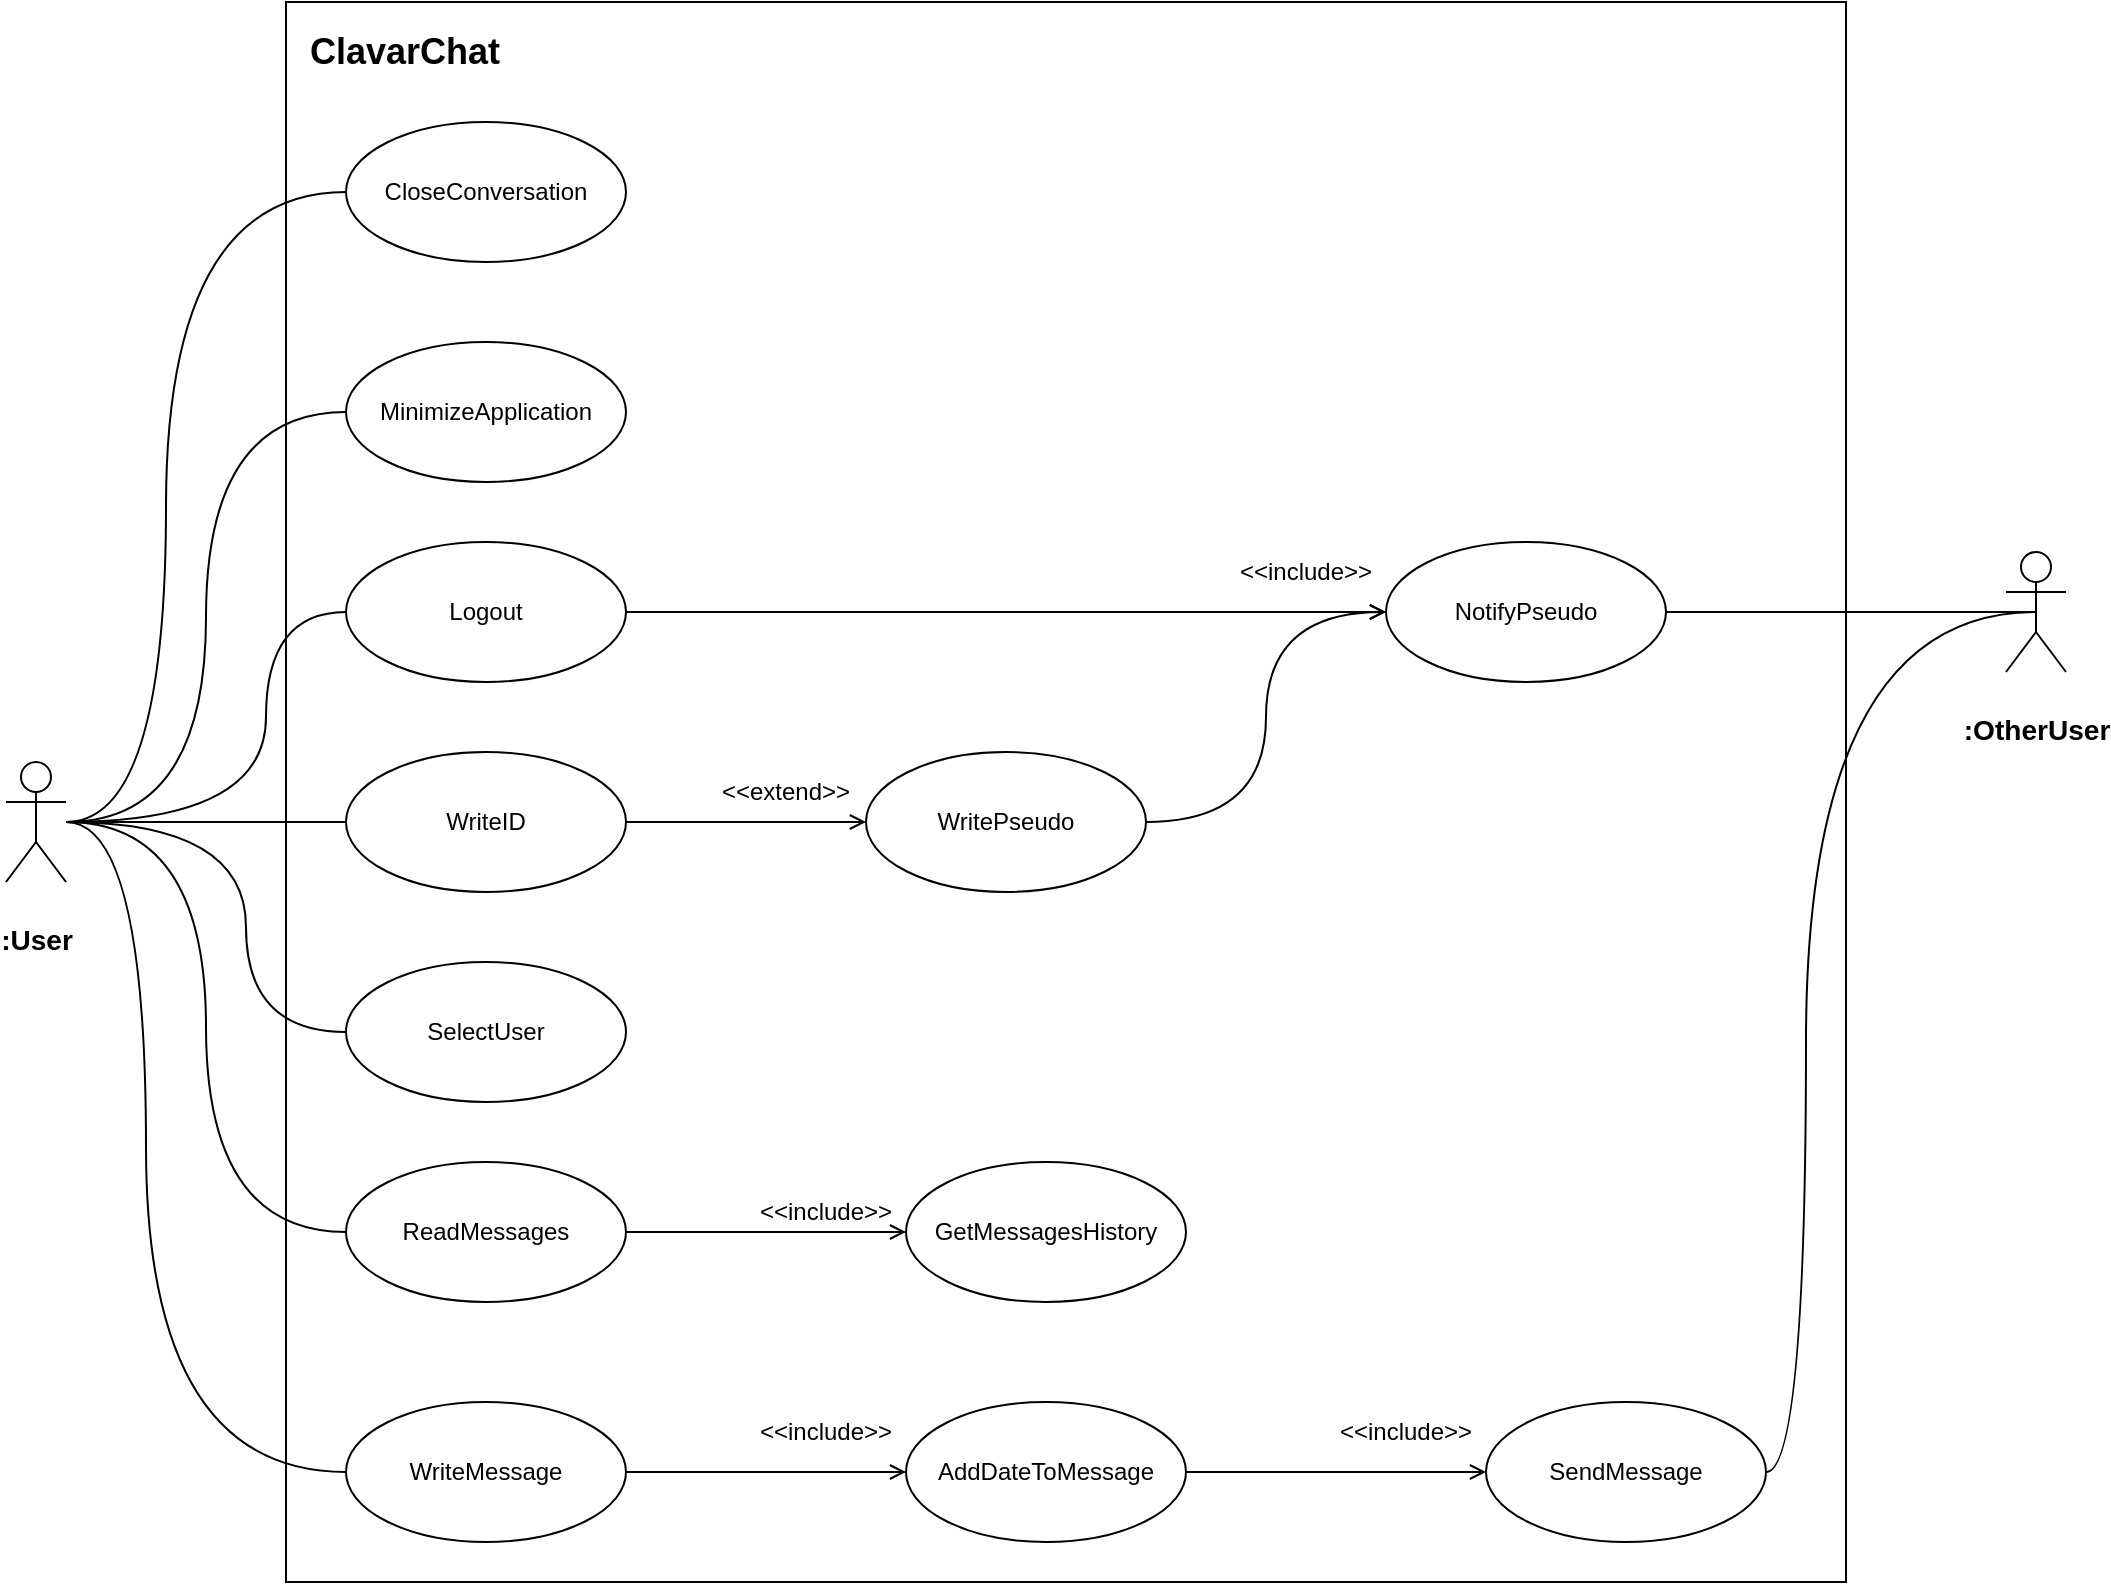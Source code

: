 <mxfile version="20.3.0" type="device" pages="6"><diagram id="Fpkz9sY3pxFltRJU5-kb" name="UseCase"><mxGraphModel dx="1673" dy="1008" grid="1" gridSize="10" guides="1" tooltips="1" connect="1" arrows="1" fold="1" page="1" pageScale="1" pageWidth="20000" pageHeight="20000" math="0" shadow="0"><root><mxCell id="0"/><mxCell id="1" parent="0"/><mxCell id="igMh5jQSa6TkMOshX8C0-94" value="Object" style="html=1;" parent="1" vertex="1"><mxGeometry x="300" y="80" width="780" height="790" as="geometry"/></mxCell><mxCell id="igMh5jQSa6TkMOshX8C0-11" style="edgeStyle=orthogonalEdgeStyle;rounded=0;orthogonalLoop=1;jettySize=auto;html=1;entryX=0;entryY=0.5;entryDx=0;entryDy=0;endArrow=none;endFill=0;" parent="1" source="igMh5jQSa6TkMOshX8C0-1" target="igMh5jQSa6TkMOshX8C0-5" edge="1"><mxGeometry relative="1" as="geometry"/></mxCell><mxCell id="igMh5jQSa6TkMOshX8C0-53" style="edgeStyle=orthogonalEdgeStyle;curved=1;orthogonalLoop=1;jettySize=auto;html=1;entryX=0;entryY=0.5;entryDx=0;entryDy=0;endArrow=none;endFill=0;" parent="1" source="igMh5jQSa6TkMOshX8C0-1" target="igMh5jQSa6TkMOshX8C0-45" edge="1"><mxGeometry relative="1" as="geometry"/></mxCell><mxCell id="igMh5jQSa6TkMOshX8C0-56" style="edgeStyle=orthogonalEdgeStyle;curved=1;orthogonalLoop=1;jettySize=auto;html=1;entryX=0;entryY=0.5;entryDx=0;entryDy=0;endArrow=none;endFill=0;" parent="1" source="igMh5jQSa6TkMOshX8C0-1" target="igMh5jQSa6TkMOshX8C0-51" edge="1"><mxGeometry relative="1" as="geometry"><Array as="points"><mxPoint x="290" y="490"/><mxPoint x="290" y="385"/></Array></mxGeometry></mxCell><mxCell id="igMh5jQSa6TkMOshX8C0-79" style="edgeStyle=orthogonalEdgeStyle;curved=1;orthogonalLoop=1;jettySize=auto;html=1;entryX=0;entryY=0.5;entryDx=0;entryDy=0;endArrow=none;endFill=0;" parent="1" source="igMh5jQSa6TkMOshX8C0-1" target="igMh5jQSa6TkMOshX8C0-10" edge="1"><mxGeometry relative="1" as="geometry"><Array as="points"><mxPoint x="280" y="490"/><mxPoint x="280" y="595"/></Array></mxGeometry></mxCell><mxCell id="igMh5jQSa6TkMOshX8C0-80" style="edgeStyle=orthogonalEdgeStyle;curved=1;orthogonalLoop=1;jettySize=auto;html=1;entryX=0;entryY=0.5;entryDx=0;entryDy=0;endArrow=none;endFill=0;" parent="1" source="igMh5jQSa6TkMOshX8C0-1" target="igMh5jQSa6TkMOshX8C0-17" edge="1"><mxGeometry relative="1" as="geometry"><Array as="points"><mxPoint x="260" y="490"/><mxPoint x="260" y="695"/></Array></mxGeometry></mxCell><mxCell id="igMh5jQSa6TkMOshX8C0-82" style="edgeStyle=orthogonalEdgeStyle;curved=1;orthogonalLoop=1;jettySize=auto;html=1;entryX=0;entryY=0.5;entryDx=0;entryDy=0;endArrow=none;endFill=0;" parent="1" source="igMh5jQSa6TkMOshX8C0-1" target="igMh5jQSa6TkMOshX8C0-22" edge="1"><mxGeometry relative="1" as="geometry"><Array as="points"><mxPoint x="230" y="490"/><mxPoint x="230" y="815"/></Array></mxGeometry></mxCell><mxCell id="igMh5jQSa6TkMOshX8C0-83" style="edgeStyle=orthogonalEdgeStyle;curved=1;orthogonalLoop=1;jettySize=auto;html=1;entryX=0;entryY=0.5;entryDx=0;entryDy=0;endArrow=none;endFill=0;" parent="1" source="igMh5jQSa6TkMOshX8C0-1" target="igMh5jQSa6TkMOshX8C0-15" edge="1"><mxGeometry relative="1" as="geometry"><Array as="points"><mxPoint x="240" y="490"/><mxPoint x="240" y="175"/></Array></mxGeometry></mxCell><mxCell id="igMh5jQSa6TkMOshX8C0-1" value="&lt;div&gt;&lt;h3&gt;:User&lt;/h3&gt;&lt;/div&gt;&lt;div&gt;&lt;h3&gt;&lt;br&gt;&lt;/h3&gt;&lt;/div&gt;" style="shape=umlActor;verticalLabelPosition=bottom;verticalAlign=top;html=1;outlineConnect=0;" parent="1" vertex="1"><mxGeometry x="160" y="460" width="30" height="60" as="geometry"/></mxCell><mxCell id="igMh5jQSa6TkMOshX8C0-12" style="edgeStyle=orthogonalEdgeStyle;rounded=0;orthogonalLoop=1;jettySize=auto;html=1;entryX=0;entryY=0.5;entryDx=0;entryDy=0;endArrow=open;endFill=0;" parent="1" source="igMh5jQSa6TkMOshX8C0-5" target="igMh5jQSa6TkMOshX8C0-7" edge="1"><mxGeometry relative="1" as="geometry"/></mxCell><mxCell id="igMh5jQSa6TkMOshX8C0-5" value="WriteID" style="ellipse;whiteSpace=wrap;html=1;" parent="1" vertex="1"><mxGeometry x="330" y="455" width="140" height="70" as="geometry"/></mxCell><mxCell id="igMh5jQSa6TkMOshX8C0-28" style="edgeStyle=orthogonalEdgeStyle;curved=1;orthogonalLoop=1;jettySize=auto;html=1;entryX=0;entryY=0.5;entryDx=0;entryDy=0;endArrow=open;endFill=0;" parent="1" source="igMh5jQSa6TkMOshX8C0-7" target="igMh5jQSa6TkMOshX8C0-8" edge="1"><mxGeometry relative="1" as="geometry"/></mxCell><mxCell id="igMh5jQSa6TkMOshX8C0-7" value="WritePseudo" style="ellipse;whiteSpace=wrap;html=1;" parent="1" vertex="1"><mxGeometry x="590" y="455" width="140" height="70" as="geometry"/></mxCell><mxCell id="igMh5jQSa6TkMOshX8C0-96" style="edgeStyle=orthogonalEdgeStyle;curved=1;orthogonalLoop=1;jettySize=auto;html=1;entryX=0.5;entryY=0.5;entryDx=0;entryDy=0;entryPerimeter=0;endArrow=none;endFill=0;" parent="1" source="igMh5jQSa6TkMOshX8C0-8" target="igMh5jQSa6TkMOshX8C0-29" edge="1"><mxGeometry relative="1" as="geometry"/></mxCell><mxCell id="igMh5jQSa6TkMOshX8C0-8" value="NotifyPseudo" style="ellipse;whiteSpace=wrap;html=1;" parent="1" vertex="1"><mxGeometry x="850" y="350" width="140" height="70" as="geometry"/></mxCell><mxCell id="igMh5jQSa6TkMOshX8C0-10" value="SelectUser" style="ellipse;whiteSpace=wrap;html=1;" parent="1" vertex="1"><mxGeometry x="330" y="560" width="140" height="70" as="geometry"/></mxCell><mxCell id="igMh5jQSa6TkMOshX8C0-15" value="CloseConversation" style="ellipse;whiteSpace=wrap;html=1;" parent="1" vertex="1"><mxGeometry x="330" y="140" width="140" height="70" as="geometry"/></mxCell><mxCell id="igMh5jQSa6TkMOshX8C0-100" style="edgeStyle=orthogonalEdgeStyle;curved=1;orthogonalLoop=1;jettySize=auto;html=1;entryX=0;entryY=0.5;entryDx=0;entryDy=0;endArrow=open;endFill=0;" parent="1" source="igMh5jQSa6TkMOshX8C0-17" target="igMh5jQSa6TkMOshX8C0-99" edge="1"><mxGeometry relative="1" as="geometry"/></mxCell><mxCell id="igMh5jQSa6TkMOshX8C0-17" value="ReadMessages" style="ellipse;whiteSpace=wrap;html=1;" parent="1" vertex="1"><mxGeometry x="330" y="660" width="140" height="70" as="geometry"/></mxCell><mxCell id="igMh5jQSa6TkMOshX8C0-98" style="edgeStyle=orthogonalEdgeStyle;curved=1;orthogonalLoop=1;jettySize=auto;html=1;entryX=0.5;entryY=0.5;entryDx=0;entryDy=0;entryPerimeter=0;endArrow=none;endFill=0;" parent="1" source="igMh5jQSa6TkMOshX8C0-20" target="igMh5jQSa6TkMOshX8C0-29" edge="1"><mxGeometry relative="1" as="geometry"><Array as="points"><mxPoint x="1060" y="815"/><mxPoint x="1060" y="385"/></Array></mxGeometry></mxCell><mxCell id="igMh5jQSa6TkMOshX8C0-20" value="SendMessage" style="ellipse;whiteSpace=wrap;html=1;" parent="1" vertex="1"><mxGeometry x="900" y="780" width="140" height="70" as="geometry"/></mxCell><mxCell id="igMh5jQSa6TkMOshX8C0-84" style="edgeStyle=orthogonalEdgeStyle;curved=1;orthogonalLoop=1;jettySize=auto;html=1;entryX=0;entryY=0.5;entryDx=0;entryDy=0;endArrow=open;endFill=0;" parent="1" source="igMh5jQSa6TkMOshX8C0-22" target="igMh5jQSa6TkMOshX8C0-57" edge="1"><mxGeometry relative="1" as="geometry"/></mxCell><mxCell id="igMh5jQSa6TkMOshX8C0-22" value="WriteMessage" style="ellipse;whiteSpace=wrap;html=1;" parent="1" vertex="1"><mxGeometry x="330" y="780" width="140" height="70" as="geometry"/></mxCell><mxCell id="igMh5jQSa6TkMOshX8C0-29" value="&lt;h3&gt;:OtherUser&lt;/h3&gt;" style="shape=umlActor;verticalLabelPosition=bottom;verticalAlign=top;html=1;outlineConnect=0;" parent="1" vertex="1"><mxGeometry x="1160" y="355" width="30" height="60" as="geometry"/></mxCell><mxCell id="igMh5jQSa6TkMOshX8C0-39" value="&amp;lt;&amp;lt;extend&amp;gt;&amp;gt;" style="text;html=1;strokeColor=none;fillColor=none;align=center;verticalAlign=middle;whiteSpace=wrap;rounded=0;" parent="1" vertex="1"><mxGeometry x="520" y="460" width="60" height="30" as="geometry"/></mxCell><mxCell id="igMh5jQSa6TkMOshX8C0-40" value="&amp;lt;&amp;lt;include&amp;gt;&amp;gt;" style="text;html=1;strokeColor=none;fillColor=none;align=center;verticalAlign=middle;whiteSpace=wrap;rounded=0;" parent="1" vertex="1"><mxGeometry x="780" y="350" width="60" height="30" as="geometry"/></mxCell><mxCell id="igMh5jQSa6TkMOshX8C0-44" value="&amp;lt;&amp;lt;include&amp;gt;&amp;gt;" style="text;html=1;strokeColor=none;fillColor=none;align=center;verticalAlign=middle;whiteSpace=wrap;rounded=0;" parent="1" vertex="1"><mxGeometry x="540" y="780" width="60" height="30" as="geometry"/></mxCell><mxCell id="igMh5jQSa6TkMOshX8C0-45" value="MinimizeApplication" style="ellipse;whiteSpace=wrap;html=1;" parent="1" vertex="1"><mxGeometry x="330" y="250" width="140" height="70" as="geometry"/></mxCell><mxCell id="igMh5jQSa6TkMOshX8C0-74" style="edgeStyle=orthogonalEdgeStyle;curved=1;orthogonalLoop=1;jettySize=auto;html=1;endArrow=open;endFill=0;" parent="1" source="igMh5jQSa6TkMOshX8C0-51" target="igMh5jQSa6TkMOshX8C0-8" edge="1"><mxGeometry relative="1" as="geometry"/></mxCell><mxCell id="igMh5jQSa6TkMOshX8C0-51" value="Logout" style="ellipse;whiteSpace=wrap;html=1;" parent="1" vertex="1"><mxGeometry x="330" y="350" width="140" height="70" as="geometry"/></mxCell><mxCell id="igMh5jQSa6TkMOshX8C0-59" style="edgeStyle=orthogonalEdgeStyle;curved=1;orthogonalLoop=1;jettySize=auto;html=1;entryX=0;entryY=0.5;entryDx=0;entryDy=0;endArrow=open;endFill=0;" parent="1" source="igMh5jQSa6TkMOshX8C0-57" target="igMh5jQSa6TkMOshX8C0-20" edge="1"><mxGeometry relative="1" as="geometry"/></mxCell><mxCell id="igMh5jQSa6TkMOshX8C0-57" value="AddDateToMessage" style="ellipse;whiteSpace=wrap;html=1;" parent="1" vertex="1"><mxGeometry x="610" y="780" width="140" height="70" as="geometry"/></mxCell><mxCell id="igMh5jQSa6TkMOshX8C0-70" value="&amp;lt;&amp;lt;include&amp;gt;&amp;gt;" style="text;html=1;strokeColor=none;fillColor=none;align=center;verticalAlign=middle;whiteSpace=wrap;rounded=0;" parent="1" vertex="1"><mxGeometry x="830" y="780" width="60" height="30" as="geometry"/></mxCell><mxCell id="igMh5jQSa6TkMOshX8C0-99" value="GetMessagesHistory" style="ellipse;whiteSpace=wrap;html=1;" parent="1" vertex="1"><mxGeometry x="610" y="660" width="140" height="70" as="geometry"/></mxCell><mxCell id="igMh5jQSa6TkMOshX8C0-101" value="&amp;lt;&amp;lt;include&amp;gt;&amp;gt;" style="text;html=1;strokeColor=none;fillColor=none;align=center;verticalAlign=middle;whiteSpace=wrap;rounded=0;" parent="1" vertex="1"><mxGeometry x="540" y="670" width="60" height="30" as="geometry"/></mxCell><mxCell id="igMh5jQSa6TkMOshX8C0-105" value="&lt;h2 align=&quot;left&quot;&gt;ClavarChat&lt;/h2&gt;" style="text;html=1;strokeColor=none;fillColor=none;align=left;verticalAlign=middle;whiteSpace=wrap;rounded=0;" parent="1" vertex="1"><mxGeometry x="310" y="90" width="170" height="30" as="geometry"/></mxCell></root></mxGraphModel></diagram><diagram id="NZ1p5lwx_LwrdeNhaKXN" name="LoginSeqDiag"><mxGraphModel dx="2585" dy="1558" grid="1" gridSize="10" guides="1" tooltips="1" connect="1" arrows="1" fold="1" page="1" pageScale="1" pageWidth="2500" pageHeight="1500" math="0" shadow="0"><root><mxCell id="0"/><mxCell id="1" parent="0"/><mxCell id="0iiX8O9i5efVt67uw8Uf-2" value="" style="shape=umlLifeline;participant=umlActor;perimeter=lifelinePerimeter;whiteSpace=wrap;html=1;container=1;collapsible=0;recursiveResize=0;verticalAlign=top;spacingTop=36;outlineConnect=0;" vertex="1" parent="1"><mxGeometry x="190" y="80" width="20" height="1120" as="geometry"/></mxCell><mxCell id="0iiX8O9i5efVt67uw8Uf-3" value=":ClavarChatAPI" style="shape=umlLifeline;perimeter=lifelinePerimeter;whiteSpace=wrap;html=1;container=1;collapsible=0;recursiveResize=0;outlineConnect=0;" vertex="1" parent="1"><mxGeometry x="350" y="80" width="100" height="1120" as="geometry"/></mxCell><mxCell id="0iiX8O9i5efVt67uw8Uf-8" value="" style="html=1;points=[];perimeter=orthogonalPerimeter;" vertex="1" parent="0iiX8O9i5efVt67uw8Uf-3"><mxGeometry x="45" y="80" width="10" height="310" as="geometry"/></mxCell><mxCell id="0iiX8O9i5efVt67uw8Uf-4" value=":UserManager" style="shape=umlLifeline;perimeter=lifelinePerimeter;whiteSpace=wrap;html=1;container=1;collapsible=0;recursiveResize=0;outlineConnect=0;" vertex="1" parent="1"><mxGeometry x="750" y="80" width="100" height="1120" as="geometry"/></mxCell><mxCell id="0iiX8O9i5efVt67uw8Uf-10" value="" style="html=1;points=[];perimeter=orthogonalPerimeter;" vertex="1" parent="0iiX8O9i5efVt67uw8Uf-4"><mxGeometry x="45" y="100" width="10" height="20" as="geometry"/></mxCell><mxCell id="0iiX8O9i5efVt67uw8Uf-15" value="" style="html=1;points=[];perimeter=orthogonalPerimeter;" vertex="1" parent="0iiX8O9i5efVt67uw8Uf-4"><mxGeometry x="45" y="180" width="10" height="20" as="geometry"/></mxCell><mxCell id="0iiX8O9i5efVt67uw8Uf-25" value="" style="html=1;points=[];perimeter=orthogonalPerimeter;" vertex="1" parent="0iiX8O9i5efVt67uw8Uf-4"><mxGeometry x="45" y="300" width="10" height="20" as="geometry"/></mxCell><mxCell id="0iiX8O9i5efVt67uw8Uf-60" value="" style="html=1;points=[];perimeter=orthogonalPerimeter;" vertex="1" parent="0iiX8O9i5efVt67uw8Uf-4"><mxGeometry x="45" y="610" width="10" height="20" as="geometry"/></mxCell><mxCell id="0iiX8O9i5efVt67uw8Uf-62" value="" style="html=1;points=[];perimeter=orthogonalPerimeter;" vertex="1" parent="0iiX8O9i5efVt67uw8Uf-4"><mxGeometry x="45" y="640" width="10" height="20" as="geometry"/></mxCell><mxCell id="0iiX8O9i5efVt67uw8Uf-75" value="" style="html=1;points=[];perimeter=orthogonalPerimeter;" vertex="1" parent="0iiX8O9i5efVt67uw8Uf-4"><mxGeometry x="45" y="760" width="10" height="20" as="geometry"/></mxCell><mxCell id="0iiX8O9i5efVt67uw8Uf-78" value="" style="html=1;points=[];perimeter=orthogonalPerimeter;" vertex="1" parent="0iiX8O9i5efVt67uw8Uf-4"><mxGeometry x="45" y="800" width="10" height="20" as="geometry"/></mxCell><mxCell id="0iiX8O9i5efVt67uw8Uf-5" value=":ThreadManager" style="shape=umlLifeline;perimeter=lifelinePerimeter;whiteSpace=wrap;html=1;container=1;collapsible=0;recursiveResize=0;outlineConnect=0;" vertex="1" parent="1"><mxGeometry x="950" y="80" width="100" height="1120" as="geometry"/></mxCell><mxCell id="0iiX8O9i5efVt67uw8Uf-12" value="" style="html=1;points=[];perimeter=orthogonalPerimeter;" vertex="1" parent="0iiX8O9i5efVt67uw8Uf-5"><mxGeometry x="45" y="140" width="10" height="20" as="geometry"/></mxCell><mxCell id="0iiX8O9i5efVt67uw8Uf-28" value="" style="html=1;points=[];perimeter=orthogonalPerimeter;" vertex="1" parent="0iiX8O9i5efVt67uw8Uf-5"><mxGeometry x="45" y="340" width="10" height="40" as="geometry"/></mxCell><mxCell id="0iiX8O9i5efVt67uw8Uf-6" value=":DataBaseAPI" style="shape=umlLifeline;perimeter=lifelinePerimeter;whiteSpace=wrap;html=1;container=1;collapsible=0;recursiveResize=0;outlineConnect=0;" vertex="1" parent="1"><mxGeometry x="550" y="80" width="100" height="1120" as="geometry"/></mxCell><mxCell id="0iiX8O9i5efVt67uw8Uf-20" value="" style="html=1;points=[];perimeter=orthogonalPerimeter;" vertex="1" parent="0iiX8O9i5efVt67uw8Uf-6"><mxGeometry x="45" y="220" width="10" height="20" as="geometry"/></mxCell><mxCell id="0iiX8O9i5efVt67uw8Uf-22" value="" style="html=1;points=[];perimeter=orthogonalPerimeter;" vertex="1" parent="0iiX8O9i5efVt67uw8Uf-6"><mxGeometry x="45" y="260" width="10" height="20" as="geometry"/></mxCell><mxCell id="0iiX8O9i5efVt67uw8Uf-56" value="" style="html=1;points=[];perimeter=orthogonalPerimeter;" vertex="1" parent="0iiX8O9i5efVt67uw8Uf-6"><mxGeometry x="45" y="570" width="10" height="20" as="geometry"/></mxCell><mxCell id="0iiX8O9i5efVt67uw8Uf-7" value="login" style="html=1;verticalAlign=bottom;startArrow=circle;startFill=1;endArrow=open;startSize=6;endSize=8;rounded=0;" edge="1" parent="1" source="0iiX8O9i5efVt67uw8Uf-2" target="0iiX8O9i5efVt67uw8Uf-8"><mxGeometry width="80" relative="1" as="geometry"><mxPoint x="240" y="160" as="sourcePoint"/><mxPoint x="320" y="160" as="targetPoint"/><Array as="points"><mxPoint x="320" y="160"/></Array></mxGeometry></mxCell><mxCell id="0iiX8O9i5efVt67uw8Uf-9" value="getId()" style="html=1;verticalAlign=bottom;endArrow=block;rounded=0;" edge="1" parent="1" source="0iiX8O9i5efVt67uw8Uf-8" target="0iiX8O9i5efVt67uw8Uf-10"><mxGeometry width="80" relative="1" as="geometry"><mxPoint x="440" y="180" as="sourcePoint"/><mxPoint x="520" y="180" as="targetPoint"/><Array as="points"><mxPoint x="530" y="180"/></Array></mxGeometry></mxCell><mxCell id="0iiX8O9i5efVt67uw8Uf-11" value="id: int" style="html=1;verticalAlign=bottom;endArrow=open;dashed=1;endSize=8;rounded=0;" edge="1" parent="1" source="0iiX8O9i5efVt67uw8Uf-10" target="0iiX8O9i5efVt67uw8Uf-8"><mxGeometry relative="1" as="geometry"><mxPoint x="770" y="200" as="sourcePoint"/><mxPoint x="690" y="200" as="targetPoint"/><Array as="points"><mxPoint x="490" y="200"/></Array></mxGeometry></mxCell><mxCell id="0iiX8O9i5efVt67uw8Uf-13" value="createThread(runnable: TMRunnalbe)" style="html=1;verticalAlign=bottom;endArrow=block;rounded=0;" edge="1" parent="1" source="0iiX8O9i5efVt67uw8Uf-8" target="0iiX8O9i5efVt67uw8Uf-12"><mxGeometry width="80" relative="1" as="geometry"><mxPoint x="430" y="220" as="sourcePoint"/><mxPoint x="510" y="220" as="targetPoint"/><Array as="points"><mxPoint x="510" y="220"/></Array></mxGeometry></mxCell><mxCell id="0iiX8O9i5efVt67uw8Uf-14" value="threadId: int" style="html=1;verticalAlign=bottom;endArrow=open;dashed=1;endSize=8;rounded=0;" edge="1" parent="1" source="0iiX8O9i5efVt67uw8Uf-12" target="0iiX8O9i5efVt67uw8Uf-8"><mxGeometry relative="1" as="geometry"><mxPoint x="940" y="240" as="sourcePoint"/><mxPoint x="860" y="240" as="targetPoint"/><Array as="points"><mxPoint x="700" y="240"/></Array></mxGeometry></mxCell><mxCell id="0iiX8O9i5efVt67uw8Uf-16" value="getPassword()" style="html=1;verticalAlign=bottom;endArrow=block;rounded=0;" edge="1" parent="1" source="0iiX8O9i5efVt67uw8Uf-8" target="0iiX8O9i5efVt67uw8Uf-15"><mxGeometry width="80" relative="1" as="geometry"><mxPoint x="460" y="260" as="sourcePoint"/><mxPoint x="540" y="260" as="targetPoint"/><Array as="points"><mxPoint x="530" y="260"/></Array></mxGeometry></mxCell><mxCell id="0iiX8O9i5efVt67uw8Uf-17" value="password: String" style="html=1;verticalAlign=bottom;endArrow=open;dashed=1;endSize=8;rounded=0;" edge="1" parent="1" source="0iiX8O9i5efVt67uw8Uf-15" target="0iiX8O9i5efVt67uw8Uf-8"><mxGeometry relative="1" as="geometry"><mxPoint x="710" y="280" as="sourcePoint"/><mxPoint x="630" y="280" as="targetPoint"/><Array as="points"><mxPoint x="570" y="280"/></Array></mxGeometry></mxCell><mxCell id="0iiX8O9i5efVt67uw8Uf-19" value="userExist(id: int)" style="html=1;verticalAlign=bottom;endArrow=block;rounded=0;" edge="1" parent="1" source="0iiX8O9i5efVt67uw8Uf-8" target="0iiX8O9i5efVt67uw8Uf-20"><mxGeometry width="80" relative="1" as="geometry"><mxPoint x="490" y="300" as="sourcePoint"/><mxPoint x="570" y="300" as="targetPoint"/><Array as="points"><mxPoint x="570" y="300"/></Array></mxGeometry></mxCell><mxCell id="0iiX8O9i5efVt67uw8Uf-21" value="exist: boolean" style="html=1;verticalAlign=bottom;endArrow=open;dashed=1;endSize=8;rounded=0;" edge="1" parent="1" source="0iiX8O9i5efVt67uw8Uf-20" target="0iiX8O9i5efVt67uw8Uf-8"><mxGeometry relative="1" as="geometry"><mxPoint x="540" y="320" as="sourcePoint"/><mxPoint x="460" y="320" as="targetPoint"/><Array as="points"><mxPoint x="460" y="320"/></Array></mxGeometry></mxCell><mxCell id="0iiX8O9i5efVt67uw8Uf-23" value="getUserAvatar(id: int)" style="html=1;verticalAlign=bottom;endArrow=block;rounded=0;" edge="1" parent="1" source="0iiX8O9i5efVt67uw8Uf-8" target="0iiX8O9i5efVt67uw8Uf-22"><mxGeometry width="80" relative="1" as="geometry"><mxPoint x="440" y="340" as="sourcePoint"/><mxPoint x="520" y="340" as="targetPoint"/><Array as="points"><mxPoint x="540" y="340"/></Array></mxGeometry></mxCell><mxCell id="0iiX8O9i5efVt67uw8Uf-24" value="avatar: byte[]" style="html=1;verticalAlign=bottom;endArrow=open;dashed=1;endSize=8;rounded=0;" edge="1" parent="1" source="0iiX8O9i5efVt67uw8Uf-22" target="0iiX8O9i5efVt67uw8Uf-8"><mxGeometry relative="1" as="geometry"><mxPoint x="570" y="360" as="sourcePoint"/><mxPoint x="490" y="360" as="targetPoint"/><Array as="points"><mxPoint x="460" y="360"/></Array></mxGeometry></mxCell><mxCell id="0iiX8O9i5efVt67uw8Uf-26" value="setUser(pseudo: String, avatar: byte[])" style="html=1;verticalAlign=bottom;endArrow=block;rounded=0;" edge="1" parent="1" source="0iiX8O9i5efVt67uw8Uf-8" target="0iiX8O9i5efVt67uw8Uf-25"><mxGeometry width="80" relative="1" as="geometry"><mxPoint x="450" y="380" as="sourcePoint"/><mxPoint x="530" y="380" as="targetPoint"/><Array as="points"><mxPoint x="690" y="380"/></Array></mxGeometry></mxCell><mxCell id="0iiX8O9i5efVt67uw8Uf-29" value="startThread(threadId: int)" style="html=1;verticalAlign=bottom;endArrow=block;rounded=0;" edge="1" parent="1" source="0iiX8O9i5efVt67uw8Uf-8" target="0iiX8O9i5efVt67uw8Uf-28"><mxGeometry width="80" relative="1" as="geometry"><mxPoint x="510" y="420" as="sourcePoint"/><mxPoint x="590" y="420" as="targetPoint"/><Array as="points"><mxPoint x="900" y="420"/></Array></mxGeometry></mxCell><mxCell id="0iiX8O9i5efVt67uw8Uf-31" value="true" style="html=1;verticalAlign=bottom;endArrow=open;dashed=1;endSize=8;rounded=0;" edge="1" parent="1" source="0iiX8O9i5efVt67uw8Uf-8" target="0iiX8O9i5efVt67uw8Uf-2"><mxGeometry relative="1" as="geometry"><mxPoint x="380" y="460" as="sourcePoint"/><mxPoint x="300" y="460" as="targetPoint"/><Array as="points"><mxPoint x="340" y="470"/><mxPoint x="330" y="470"/></Array></mxGeometry></mxCell><mxCell id="0iiX8O9i5efVt67uw8Uf-32" value=":Discover" style="shape=umlLifeline;perimeter=lifelinePerimeter;whiteSpace=wrap;html=1;container=1;collapsible=0;recursiveResize=0;outlineConnect=0;" vertex="1" parent="1"><mxGeometry x="1150" y="360" width="100" height="670" as="geometry"/></mxCell><mxCell id="0iiX8O9i5efVt67uw8Uf-34" value="" style="html=1;points=[];perimeter=orthogonalPerimeter;" vertex="1" parent="0iiX8O9i5efVt67uw8Uf-32"><mxGeometry x="45" y="80" width="10" height="580" as="geometry"/></mxCell><mxCell id="0iiX8O9i5efVt67uw8Uf-90" value="" style="shape=umlDestroy;whiteSpace=wrap;html=1;strokeWidth=3;strokeColor=default;" vertex="1" parent="0iiX8O9i5efVt67uw8Uf-32"><mxGeometry x="35" y="650" width="30" height="30" as="geometry"/></mxCell><mxCell id="0iiX8O9i5efVt67uw8Uf-33" value="Start Thread" style="html=1;verticalAlign=bottom;startArrow=circle;startFill=1;endArrow=open;startSize=6;endSize=8;rounded=0;" edge="1" parent="1" source="0iiX8O9i5efVt67uw8Uf-28" target="0iiX8O9i5efVt67uw8Uf-34"><mxGeometry width="80" relative="1" as="geometry"><mxPoint x="1030" y="439.8" as="sourcePoint"/><mxPoint x="1130" y="440" as="targetPoint"/></mxGeometry></mxCell><mxCell id="0iiX8O9i5efVt67uw8Uf-35" value=":DiscoverHandler" style="shape=umlLifeline;perimeter=lifelinePerimeter;whiteSpace=wrap;html=1;container=1;collapsible=0;recursiveResize=0;outlineConnect=0;" vertex="1" parent="1"><mxGeometry x="1350" y="80" width="100" height="1120" as="geometry"/></mxCell><mxCell id="0iiX8O9i5efVt67uw8Uf-38" value="" style="html=1;points=[];perimeter=orthogonalPerimeter;" vertex="1" parent="0iiX8O9i5efVt67uw8Uf-35"><mxGeometry x="45" y="380" width="10" height="480" as="geometry"/></mxCell><mxCell id="0iiX8O9i5efVt67uw8Uf-40" value="" style="html=1;points=[];perimeter=orthogonalPerimeter;fillColor=#f5f5f5;fontColor=#333333;strokeColor=#666666;" vertex="1" parent="0iiX8O9i5efVt67uw8Uf-35"><mxGeometry x="55" y="410" width="10" height="310" as="geometry"/></mxCell><mxCell id="0iiX8O9i5efVt67uw8Uf-41" value="waitResponse()" style="edgeStyle=orthogonalEdgeStyle;html=1;align=left;spacingLeft=2;endArrow=block;rounded=0;entryX=1;entryY=0;" edge="1" target="0iiX8O9i5efVt67uw8Uf-40" parent="0iiX8O9i5efVt67uw8Uf-35" source="0iiX8O9i5efVt67uw8Uf-38"><mxGeometry relative="1" as="geometry"><mxPoint x="60" y="390" as="sourcePoint"/><Array as="points"><mxPoint x="90" y="390"/><mxPoint x="90" y="410"/></Array></mxGeometry></mxCell><mxCell id="0iiX8O9i5efVt67uw8Uf-50" value="" style="html=1;points=[];perimeter=orthogonalPerimeter;fillColor=#dae8fc;strokeColor=#6c8ebf;" vertex="1" parent="0iiX8O9i5efVt67uw8Uf-35"><mxGeometry x="65" y="510" width="10" height="190" as="geometry"/></mxCell><mxCell id="0iiX8O9i5efVt67uw8Uf-52" value="" style="html=1;points=[];perimeter=orthogonalPerimeter;" vertex="1" parent="0iiX8O9i5efVt67uw8Uf-35"><mxGeometry x="75" y="550" width="10" height="130" as="geometry"/></mxCell><mxCell id="0iiX8O9i5efVt67uw8Uf-53" value="onDiscoverResponse()" style="edgeStyle=orthogonalEdgeStyle;html=1;align=left;spacingLeft=2;endArrow=block;rounded=0;entryX=1;entryY=0;" edge="1" target="0iiX8O9i5efVt67uw8Uf-52" parent="0iiX8O9i5efVt67uw8Uf-35" source="0iiX8O9i5efVt67uw8Uf-50"><mxGeometry relative="1" as="geometry"><mxPoint x="80" y="530" as="sourcePoint"/><Array as="points"><mxPoint x="110" y="530"/><mxPoint x="110" y="550"/></Array></mxGeometry></mxCell><mxCell id="0iiX8O9i5efVt67uw8Uf-39" value="discover()" style="html=1;verticalAlign=bottom;endArrow=block;rounded=0;" edge="1" parent="1" source="0iiX8O9i5efVt67uw8Uf-34" target="0iiX8O9i5efVt67uw8Uf-38"><mxGeometry width="80" relative="1" as="geometry"><mxPoint x="1260" y="460" as="sourcePoint"/><mxPoint x="1340" y="460" as="targetPoint"/><Array as="points"><mxPoint x="1270" y="460"/></Array></mxGeometry></mxCell><mxCell id="0iiX8O9i5efVt67uw8Uf-43" value="" style="shape=umlLifeline;participant=umlActor;perimeter=lifelinePerimeter;whiteSpace=wrap;html=1;container=1;collapsible=0;recursiveResize=0;verticalAlign=top;spacingTop=36;outlineConnect=0;" vertex="1" parent="1"><mxGeometry x="2190" y="80" width="20" height="1120" as="geometry"/></mxCell><mxCell id="0iiX8O9i5efVt67uw8Uf-44" value=":NetworkAPI" style="shape=umlLifeline;perimeter=lifelinePerimeter;whiteSpace=wrap;html=1;container=1;collapsible=0;recursiveResize=0;outlineConnect=0;" vertex="1" parent="1"><mxGeometry x="1550" y="80" width="100" height="1120" as="geometry"/></mxCell><mxCell id="0iiX8O9i5efVt67uw8Uf-46" value="" style="html=1;points=[];perimeter=orthogonalPerimeter;" vertex="1" parent="0iiX8O9i5efVt67uw8Uf-44"><mxGeometry x="45" y="430" width="10" height="40" as="geometry"/></mxCell><mxCell id="0iiX8O9i5efVt67uw8Uf-49" value="" style="html=1;points=[];perimeter=orthogonalPerimeter;" vertex="1" parent="0iiX8O9i5efVt67uw8Uf-44"><mxGeometry x="45" y="490" width="10" height="80" as="geometry"/></mxCell><mxCell id="0iiX8O9i5efVt67uw8Uf-45" value="sendDiscover()" style="html=1;verticalAlign=bottom;endArrow=block;rounded=0;" edge="1" parent="1" source="0iiX8O9i5efVt67uw8Uf-40" target="0iiX8O9i5efVt67uw8Uf-46"><mxGeometry width="80" relative="1" as="geometry"><mxPoint x="1470" y="510" as="sourcePoint"/><mxPoint x="1550" y="510" as="targetPoint"/><Array as="points"><mxPoint x="1570" y="510"/></Array></mxGeometry></mxCell><mxCell id="0iiX8O9i5efVt67uw8Uf-47" value="Broadcast UDP" style="html=1;verticalAlign=bottom;startArrow=circle;startFill=1;endArrow=open;startSize=6;endSize=8;rounded=0;" edge="1" parent="1" source="0iiX8O9i5efVt67uw8Uf-46" target="0iiX8O9i5efVt67uw8Uf-43"><mxGeometry width="80" relative="1" as="geometry"><mxPoint x="1630" y="530" as="sourcePoint"/><mxPoint x="1710" y="530" as="targetPoint"/><Array as="points"><mxPoint x="1980" y="530"/></Array></mxGeometry></mxCell><mxCell id="0iiX8O9i5efVt67uw8Uf-48" value="Broadcast response" style="html=1;verticalAlign=bottom;startArrow=circle;startFill=1;endArrow=open;startSize=6;endSize=8;rounded=0;" edge="1" parent="1" source="0iiX8O9i5efVt67uw8Uf-43" target="0iiX8O9i5efVt67uw8Uf-49"><mxGeometry width="80" relative="1" as="geometry"><mxPoint x="1760" y="580" as="sourcePoint"/><mxPoint x="1840" y="580" as="targetPoint"/><Array as="points"><mxPoint x="1970" y="570"/></Array></mxGeometry></mxCell><mxCell id="0iiX8O9i5efVt67uw8Uf-51" value="onData()" style="html=1;verticalAlign=bottom;endArrow=block;rounded=0;" edge="1" parent="1" source="0iiX8O9i5efVt67uw8Uf-49" target="0iiX8O9i5efVt67uw8Uf-50"><mxGeometry width="80" relative="1" as="geometry"><mxPoint x="1470" y="590" as="sourcePoint"/><mxPoint x="1550" y="590" as="targetPoint"/><Array as="points"><mxPoint x="1560" y="590"/></Array></mxGeometry></mxCell><mxCell id="0iiX8O9i5efVt67uw8Uf-59" value="addUser(pseudo: String, id: int, avatar: byte[])" style="html=1;verticalAlign=bottom;endArrow=block;rounded=0;" edge="1" parent="1" source="0iiX8O9i5efVt67uw8Uf-52" target="0iiX8O9i5efVt67uw8Uf-56"><mxGeometry width="80" relative="1" as="geometry"><mxPoint x="1320" y="650" as="sourcePoint"/><mxPoint x="1400" y="650" as="targetPoint"/><Array as="points"><mxPoint x="1300" y="650"/></Array></mxGeometry></mxCell><mxCell id="0iiX8O9i5efVt67uw8Uf-61" value="addUser(pseudo: String, id: int, avatar: byte[])" style="html=1;verticalAlign=bottom;endArrow=block;rounded=0;" edge="1" parent="1" source="0iiX8O9i5efVt67uw8Uf-52" target="0iiX8O9i5efVt67uw8Uf-60"><mxGeometry width="80" relative="1" as="geometry"><mxPoint x="1250" y="690" as="sourcePoint"/><mxPoint x="1330" y="690" as="targetPoint"/><Array as="points"><mxPoint x="1370" y="690"/></Array></mxGeometry></mxCell><mxCell id="0iiX8O9i5efVt67uw8Uf-63" value="addIpToUser(id: int, ip: String)" style="html=1;verticalAlign=bottom;endArrow=block;rounded=0;" edge="1" parent="1" target="0iiX8O9i5efVt67uw8Uf-62" source="0iiX8O9i5efVt67uw8Uf-52"><mxGeometry width="80" relative="1" as="geometry"><mxPoint x="1425" y="720" as="sourcePoint"/><mxPoint x="1330" y="720" as="targetPoint"/></mxGeometry></mxCell><mxCell id="0iiX8O9i5efVt67uw8Uf-71" value=":PseudoHandler" style="shape=umlLifeline;perimeter=lifelinePerimeter;whiteSpace=wrap;html=1;container=1;collapsible=0;recursiveResize=0;outlineConnect=0;" vertex="1" parent="1"><mxGeometry x="1750" y="80" width="100" height="1120" as="geometry"/></mxCell><mxCell id="0iiX8O9i5efVt67uw8Uf-73" value="" style="html=1;points=[];perimeter=orthogonalPerimeter;" vertex="1" parent="0iiX8O9i5efVt67uw8Uf-71"><mxGeometry x="45" y="740" width="10" height="100" as="geometry"/></mxCell><mxCell id="0iiX8O9i5efVt67uw8Uf-72" value="checkPseudo()" style="html=1;verticalAlign=bottom;endArrow=block;rounded=0;" edge="1" parent="1" source="0iiX8O9i5efVt67uw8Uf-38" target="0iiX8O9i5efVt67uw8Uf-73"><mxGeometry width="80" relative="1" as="geometry"><mxPoint x="1490" y="820" as="sourcePoint"/><mxPoint x="1570" y="820" as="targetPoint"/><Array as="points"><mxPoint x="1740" y="820"/></Array></mxGeometry></mxCell><mxCell id="0iiX8O9i5efVt67uw8Uf-74" value="getPseudo()" style="html=1;verticalAlign=bottom;endArrow=block;rounded=0;" edge="1" parent="1" source="0iiX8O9i5efVt67uw8Uf-73" target="0iiX8O9i5efVt67uw8Uf-75"><mxGeometry width="80" relative="1" as="geometry"><mxPoint x="1630" y="840" as="sourcePoint"/><mxPoint x="1710" y="840" as="targetPoint"/><Array as="points"><mxPoint x="1500" y="840"/></Array></mxGeometry></mxCell><mxCell id="0iiX8O9i5efVt67uw8Uf-76" value="pseudo: String" style="html=1;verticalAlign=bottom;endArrow=open;dashed=1;endSize=8;rounded=0;" edge="1" parent="1" source="0iiX8O9i5efVt67uw8Uf-75" target="0iiX8O9i5efVt67uw8Uf-73"><mxGeometry relative="1" as="geometry"><mxPoint x="940" y="860" as="sourcePoint"/><mxPoint x="860" y="860" as="targetPoint"/><Array as="points"><mxPoint x="1640" y="860"/></Array></mxGeometry></mxCell><mxCell id="0iiX8O9i5efVt67uw8Uf-77" value="pseudoExist(pseudo: String)" style="html=1;verticalAlign=bottom;endArrow=block;rounded=0;" edge="1" parent="1" source="0iiX8O9i5efVt67uw8Uf-73" target="0iiX8O9i5efVt67uw8Uf-78"><mxGeometry width="80" relative="1" as="geometry"><mxPoint x="1650" y="880" as="sourcePoint"/><mxPoint x="1730" y="880" as="targetPoint"/><Array as="points"><mxPoint x="1520" y="880"/></Array></mxGeometry></mxCell><mxCell id="0iiX8O9i5efVt67uw8Uf-79" value="true" style="html=1;verticalAlign=bottom;endArrow=open;dashed=1;endSize=8;rounded=0;" edge="1" parent="1" source="0iiX8O9i5efVt67uw8Uf-78" target="0iiX8O9i5efVt67uw8Uf-73"><mxGeometry relative="1" as="geometry"><mxPoint x="980" y="900" as="sourcePoint"/><mxPoint x="900" y="900" as="targetPoint"/><Array as="points"><mxPoint x="850" y="900"/></Array></mxGeometry></mxCell><mxCell id="0iiX8O9i5efVt67uw8Uf-80" value="true" style="html=1;verticalAlign=bottom;endArrow=open;dashed=1;endSize=8;rounded=0;" edge="1" parent="1" source="0iiX8O9i5efVt67uw8Uf-73" target="0iiX8O9i5efVt67uw8Uf-38"><mxGeometry relative="1" as="geometry"><mxPoint x="1750" y="920" as="sourcePoint"/><mxPoint x="1670" y="920" as="targetPoint"/><Array as="points"><mxPoint x="1590" y="920"/></Array></mxGeometry></mxCell><mxCell id="0iiX8O9i5efVt67uw8Uf-81" value="return" style="html=1;verticalAlign=bottom;endArrow=open;dashed=1;endSize=8;rounded=0;" edge="1" parent="1" source="0iiX8O9i5efVt67uw8Uf-38" target="0iiX8O9i5efVt67uw8Uf-34"><mxGeometry relative="1" as="geometry"><mxPoint x="1350" y="940" as="sourcePoint"/><mxPoint x="1270" y="940" as="targetPoint"/><Array as="points"><mxPoint x="1340" y="940"/></Array></mxGeometry></mxCell><mxCell id="0iiX8O9i5efVt67uw8Uf-85" value=":EventAPI" style="shape=umlLifeline;perimeter=lifelinePerimeter;whiteSpace=wrap;html=1;container=1;collapsible=0;recursiveResize=0;outlineConnect=0;" vertex="1" parent="1"><mxGeometry x="1950" y="80" width="100" height="1120" as="geometry"/></mxCell><mxCell id="0iiX8O9i5efVt67uw8Uf-86" value="" style="html=1;points=[];perimeter=orthogonalPerimeter;" vertex="1" parent="0iiX8O9i5efVt67uw8Uf-85"><mxGeometry x="45" y="880" width="10" height="40" as="geometry"/></mxCell><mxCell id="0iiX8O9i5efVt67uw8Uf-87" value="notify(event: Event)" style="html=1;verticalAlign=bottom;endArrow=block;rounded=0;" edge="1" parent="1" source="0iiX8O9i5efVt67uw8Uf-34" target="0iiX8O9i5efVt67uw8Uf-86"><mxGeometry width="80" relative="1" as="geometry"><mxPoint x="1280" y="960" as="sourcePoint"/><mxPoint x="1360" y="960" as="targetPoint"/><Array as="points"><mxPoint x="1460" y="960"/></Array></mxGeometry></mxCell><mxCell id="0iiX8O9i5efVt67uw8Uf-88" value="Login Succes" style="html=1;verticalAlign=bottom;startArrow=circle;startFill=1;endArrow=open;startSize=6;endSize=8;rounded=0;" edge="1" parent="1" source="0iiX8O9i5efVt67uw8Uf-86" target="0iiX8O9i5efVt67uw8Uf-2"><mxGeometry width="80" relative="1" as="geometry"><mxPoint x="1640" y="980" as="sourcePoint"/><mxPoint x="1720" y="980" as="targetPoint"/><Array as="points"><mxPoint x="1840" y="980"/></Array></mxGeometry></mxCell><mxCell id="0iiX8O9i5efVt67uw8Uf-91" value="Actor" style="text;html=1;strokeColor=none;fillColor=none;align=center;verticalAlign=middle;whiteSpace=wrap;rounded=0;" vertex="1" parent="1"><mxGeometry x="170" y="50" width="60" height="30" as="geometry"/></mxCell><mxCell id="0iiX8O9i5efVt67uw8Uf-92" value="OtherActor" style="text;html=1;strokeColor=none;fillColor=none;align=center;verticalAlign=middle;whiteSpace=wrap;rounded=0;" vertex="1" parent="1"><mxGeometry x="2170" y="50" width="60" height="30" as="geometry"/></mxCell></root></mxGraphModel></diagram><diagram id="rTqiAhNRgknQs9o7fcVH" name="SendMessageSeqDiag"><mxGraphModel dx="677" dy="408" grid="1" gridSize="10" guides="1" tooltips="1" connect="1" arrows="1" fold="1" page="1" pageScale="1" pageWidth="1500" pageHeight="500" math="0" shadow="0"><root><mxCell id="0"/><mxCell id="1" parent="0"/><mxCell id="B2rE56_Dqv3PR0RayQQ2-1" value="" style="shape=umlLifeline;participant=umlActor;perimeter=lifelinePerimeter;whiteSpace=wrap;html=1;container=1;collapsible=0;recursiveResize=0;verticalAlign=top;spacingTop=36;outlineConnect=0;" vertex="1" parent="1"><mxGeometry x="190" y="80" width="20" height="280" as="geometry"/></mxCell><mxCell id="B2rE56_Dqv3PR0RayQQ2-2" value=":ClavarChatAPI" style="shape=umlLifeline;perimeter=lifelinePerimeter;whiteSpace=wrap;html=1;container=1;collapsible=0;recursiveResize=0;outlineConnect=0;" vertex="1" parent="1"><mxGeometry x="350" y="80" width="100" height="280" as="geometry"/></mxCell><mxCell id="B2rE56_Dqv3PR0RayQQ2-71" value="" style="html=1;points=[];perimeter=orthogonalPerimeter;" vertex="1" parent="B2rE56_Dqv3PR0RayQQ2-2"><mxGeometry x="45" y="80" width="10" height="140" as="geometry"/></mxCell><mxCell id="B2rE56_Dqv3PR0RayQQ2-19" value="Send Message" style="html=1;verticalAlign=bottom;startArrow=circle;startFill=1;endArrow=open;startSize=6;endSize=8;rounded=0;" edge="1" parent="1" source="B2rE56_Dqv3PR0RayQQ2-1"><mxGeometry width="80" relative="1" as="geometry"><mxPoint x="240" y="160" as="sourcePoint"/><mxPoint x="395" y="160" as="targetPoint"/><Array as="points"><mxPoint x="320" y="160"/></Array></mxGeometry></mxCell><mxCell id="B2rE56_Dqv3PR0RayQQ2-69" value="Actor" style="text;html=1;strokeColor=none;fillColor=none;align=center;verticalAlign=middle;whiteSpace=wrap;rounded=0;" vertex="1" parent="1"><mxGeometry x="170" y="50" width="60" height="30" as="geometry"/></mxCell><mxCell id="B2rE56_Dqv3PR0RayQQ2-72" value=":DataBaseAPI" style="shape=umlLifeline;perimeter=lifelinePerimeter;whiteSpace=wrap;html=1;container=1;collapsible=0;recursiveResize=0;outlineConnect=0;" vertex="1" parent="1"><mxGeometry x="550" y="80" width="100" height="280" as="geometry"/></mxCell><mxCell id="B2rE56_Dqv3PR0RayQQ2-73" value="" style="html=1;points=[];perimeter=orthogonalPerimeter;" vertex="1" parent="B2rE56_Dqv3PR0RayQQ2-72"><mxGeometry x="45" y="100" width="10" height="20" as="geometry"/></mxCell><mxCell id="h-kZV8dEqb6bgGqQ7ibF-1" value="addMessage(conversation: int, src: int, dst: int, message: Message)" style="html=1;verticalAlign=bottom;endArrow=block;rounded=0;" edge="1" parent="1" source="B2rE56_Dqv3PR0RayQQ2-71" target="B2rE56_Dqv3PR0RayQQ2-73"><mxGeometry width="80" relative="1" as="geometry"><mxPoint x="460" y="180" as="sourcePoint"/><mxPoint x="540" y="180" as="targetPoint"/><Array as="points"><mxPoint x="560" y="180"/></Array></mxGeometry></mxCell><mxCell id="h-kZV8dEqb6bgGqQ7ibF-2" value=":NetworkAPI" style="shape=umlLifeline;perimeter=lifelinePerimeter;whiteSpace=wrap;html=1;container=1;collapsible=0;recursiveResize=0;outlineConnect=0;" vertex="1" parent="1"><mxGeometry x="750" y="80" width="100" height="280" as="geometry"/></mxCell><mxCell id="h-kZV8dEqb6bgGqQ7ibF-15" value="" style="html=1;points=[];perimeter=orthogonalPerimeter;" vertex="1" parent="h-kZV8dEqb6bgGqQ7ibF-2"><mxGeometry x="45" y="140" width="10" height="60" as="geometry"/></mxCell><mxCell id="h-kZV8dEqb6bgGqQ7ibF-9" value=":ClvcSocket" style="shape=umlLifeline;perimeter=lifelinePerimeter;whiteSpace=wrap;html=1;container=1;collapsible=0;recursiveResize=0;outlineConnect=0;" vertex="1" parent="1"><mxGeometry x="950" y="80" width="100" height="280" as="geometry"/></mxCell><mxCell id="h-kZV8dEqb6bgGqQ7ibF-11" value="" style="html=1;points=[];perimeter=orthogonalPerimeter;" vertex="1" parent="h-kZV8dEqb6bgGqQ7ibF-9"><mxGeometry x="45" y="80" width="10" height="200" as="geometry"/></mxCell><mxCell id="h-kZV8dEqb6bgGqQ7ibF-12" value="" style="html=1;points=[];perimeter=orthogonalPerimeter;fillColor=#f5f5f5;fontColor=#333333;strokeColor=#666666;" vertex="1" parent="h-kZV8dEqb6bgGqQ7ibF-9"><mxGeometry x="55" y="160" width="10" height="20" as="geometry"/></mxCell><mxCell id="h-kZV8dEqb6bgGqQ7ibF-18" value=":NetworkManager" style="shape=umlLifeline;perimeter=lifelinePerimeter;whiteSpace=wrap;html=1;container=1;collapsible=0;recursiveResize=0;outlineConnect=0;" vertex="1" parent="1"><mxGeometry x="1150" y="80" width="100" height="280" as="geometry"/></mxCell><mxCell id="h-kZV8dEqb6bgGqQ7ibF-23" value="" style="html=1;points=[];perimeter=orthogonalPerimeter;" vertex="1" parent="h-kZV8dEqb6bgGqQ7ibF-18"><mxGeometry x="45" y="200" width="10" height="40" as="geometry"/></mxCell><mxCell id="h-kZV8dEqb6bgGqQ7ibF-20" value="sendMessage(dstId: int, sharedId: String, message: Message)" style="html=1;verticalAlign=bottom;endArrow=block;rounded=0;" edge="1" parent="1" source="B2rE56_Dqv3PR0RayQQ2-71" target="h-kZV8dEqb6bgGqQ7ibF-15"><mxGeometry width="80" relative="1" as="geometry"><mxPoint x="450" y="200" as="sourcePoint"/><mxPoint x="530" y="200" as="targetPoint"/><Array as="points"><mxPoint x="510" y="220"/></Array></mxGeometry></mxCell><mxCell id="h-kZV8dEqb6bgGqQ7ibF-21" value="put(data: ClvcNetworkMessage)" style="html=1;verticalAlign=bottom;endArrow=block;rounded=0;" edge="1" parent="1" source="h-kZV8dEqb6bgGqQ7ibF-15" target="h-kZV8dEqb6bgGqQ7ibF-12"><mxGeometry width="80" relative="1" as="geometry"><mxPoint x="850" y="240" as="sourcePoint"/><mxPoint x="930" y="240" as="targetPoint"/><Array as="points"><mxPoint x="820" y="240"/></Array></mxGeometry></mxCell><mxCell id="h-kZV8dEqb6bgGqQ7ibF-22" value="tcpSend(socketId: int, data: Serializable)" style="html=1;verticalAlign=bottom;endArrow=block;rounded=0;" edge="1" parent="1" source="h-kZV8dEqb6bgGqQ7ibF-11" target="h-kZV8dEqb6bgGqQ7ibF-23"><mxGeometry width="80" relative="1" as="geometry"><mxPoint x="1060" y="280" as="sourcePoint"/><mxPoint x="1140" y="280" as="targetPoint"/><Array as="points"><mxPoint x="1150" y="280"/></Array></mxGeometry></mxCell><mxCell id="h-kZV8dEqb6bgGqQ7ibF-24" value="" style="shape=umlLifeline;participant=umlActor;perimeter=lifelinePerimeter;whiteSpace=wrap;html=1;container=1;collapsible=0;recursiveResize=0;verticalAlign=top;spacingTop=36;outlineConnect=0;" vertex="1" parent="1"><mxGeometry x="1390" y="80" width="20" height="280" as="geometry"/></mxCell><mxCell id="h-kZV8dEqb6bgGqQ7ibF-25" value="send message to network" style="html=1;verticalAlign=bottom;startArrow=circle;startFill=1;endArrow=open;startSize=6;endSize=8;rounded=0;" edge="1" parent="1" source="h-kZV8dEqb6bgGqQ7ibF-23" target="h-kZV8dEqb6bgGqQ7ibF-24"><mxGeometry width="80" relative="1" as="geometry"><mxPoint x="1240" y="300" as="sourcePoint"/><mxPoint x="1320" y="300" as="targetPoint"/><Array as="points"><mxPoint x="1350" y="300"/></Array></mxGeometry></mxCell></root></mxGraphModel></diagram><diagram id="wPrENFVQIu2Xq9vDhjfg" name="RecevingMessageSeqDiag"><mxGraphModel dx="981" dy="591" grid="1" gridSize="10" guides="1" tooltips="1" connect="1" arrows="1" fold="1" page="1" pageScale="1" pageWidth="1500" pageHeight="500" math="0" shadow="0"><root><mxCell id="0"/><mxCell id="1" parent="0"/><mxCell id="gy79BKUVQoeBBpBpOLw--1" value="" style="shape=umlLifeline;participant=umlActor;perimeter=lifelinePerimeter;whiteSpace=wrap;html=1;container=1;collapsible=0;recursiveResize=0;verticalAlign=top;spacingTop=36;outlineConnect=0;" vertex="1" parent="1"><mxGeometry x="190" y="80" width="20" height="400" as="geometry"/></mxCell><mxCell id="gy79BKUVQoeBBpBpOLw--2" value="Send Message" style="html=1;verticalAlign=bottom;startArrow=circle;startFill=1;endArrow=open;startSize=6;endSize=8;rounded=0;" edge="1" parent="1" source="gy79BKUVQoeBBpBpOLw--1" target="XDPhvupUDMPNobfMtgRW-2"><mxGeometry width="80" relative="1" as="geometry"><mxPoint x="240" y="160" as="sourcePoint"/><mxPoint x="395" y="160" as="targetPoint"/><Array as="points"><mxPoint x="320" y="160"/></Array></mxGeometry></mxCell><mxCell id="XDPhvupUDMPNobfMtgRW-1" value=":ClvcSocket" style="shape=umlLifeline;perimeter=lifelinePerimeter;whiteSpace=wrap;html=1;container=1;collapsible=0;recursiveResize=0;outlineConnect=0;" vertex="1" parent="1"><mxGeometry x="350" y="80" width="100" height="400" as="geometry"/></mxCell><mxCell id="XDPhvupUDMPNobfMtgRW-2" value="" style="html=1;points=[];perimeter=orthogonalPerimeter;" vertex="1" parent="XDPhvupUDMPNobfMtgRW-1"><mxGeometry x="45" y="80" width="10" height="310" as="geometry"/></mxCell><mxCell id="hg1yyIydGoF_bE6PWKx--1" value=":TCPIN" style="shape=umlLifeline;perimeter=lifelinePerimeter;whiteSpace=wrap;html=1;container=1;collapsible=0;recursiveResize=0;outlineConnect=0;" vertex="1" parent="1"><mxGeometry x="550" y="80" width="100" height="400" as="geometry"/></mxCell><mxCell id="hg1yyIydGoF_bE6PWKx--2" value="" style="html=1;points=[];perimeter=orthogonalPerimeter;" vertex="1" parent="hg1yyIydGoF_bE6PWKx--1"><mxGeometry x="45" y="80" width="10" height="310" as="geometry"/></mxCell><mxCell id="hg1yyIydGoF_bE6PWKx--3" value="data:&amp;nbsp;NetworkPacket" style="html=1;verticalAlign=bottom;endArrow=open;dashed=1;endSize=8;rounded=0;" edge="1" parent="1" source="XDPhvupUDMPNobfMtgRW-2" target="hg1yyIydGoF_bE6PWKx--2"><mxGeometry relative="1" as="geometry"><mxPoint x="510" y="180" as="sourcePoint"/><mxPoint x="430" y="180" as="targetPoint"/><Array as="points"><mxPoint x="560" y="180"/></Array></mxGeometry></mxCell><mxCell id="Aty3Gp7Vvf3VaQO0FyO7-1" value=":NetworkAPI" style="shape=umlLifeline;perimeter=lifelinePerimeter;whiteSpace=wrap;html=1;container=1;collapsible=0;recursiveResize=0;outlineConnect=0;" vertex="1" parent="1"><mxGeometry x="750" y="80" width="100" height="400" as="geometry"/></mxCell><mxCell id="Aty3Gp7Vvf3VaQO0FyO7-2" value="" style="html=1;points=[];perimeter=orthogonalPerimeter;" vertex="1" parent="Aty3Gp7Vvf3VaQO0FyO7-1"><mxGeometry x="45" y="120" width="10" height="180" as="geometry"/></mxCell><mxCell id="Aty3Gp7Vvf3VaQO0FyO7-3" value="onPacket(ip: String, port: int, data: ClvcNetworkMessage)" style="html=1;verticalAlign=bottom;endArrow=block;rounded=0;" edge="1" parent="1" source="hg1yyIydGoF_bE6PWKx--2" target="Aty3Gp7Vvf3VaQO0FyO7-2"><mxGeometry width="80" relative="1" as="geometry"><mxPoint x="660" y="200" as="sourcePoint"/><mxPoint x="740" y="200" as="targetPoint"/><Array as="points"><mxPoint x="690" y="200"/></Array></mxGeometry></mxCell><mxCell id="Aty3Gp7Vvf3VaQO0FyO7-4" value=":MessageHandler" style="shape=umlLifeline;perimeter=lifelinePerimeter;whiteSpace=wrap;html=1;container=1;collapsible=0;recursiveResize=0;outlineConnect=0;" vertex="1" parent="1"><mxGeometry x="910" y="80" width="100" height="400" as="geometry"/></mxCell><mxCell id="Aty3Gp7Vvf3VaQO0FyO7-7" value="" style="html=1;points=[];perimeter=orthogonalPerimeter;" vertex="1" parent="Aty3Gp7Vvf3VaQO0FyO7-4"><mxGeometry x="45" y="140" width="10" height="140" as="geometry"/></mxCell><mxCell id="Aty3Gp7Vvf3VaQO0FyO7-8" value="" style="html=1;points=[];perimeter=orthogonalPerimeter;fillColor=#f5f5f5;fontColor=#333333;strokeColor=#666666;" vertex="1" parent="Aty3Gp7Vvf3VaQO0FyO7-4"><mxGeometry x="55" y="180" width="10" height="80" as="geometry"/></mxCell><mxCell id="Aty3Gp7Vvf3VaQO0FyO7-9" value="onTextNetworkMessage(data: TextMessage&amp;nbsp;)" style="edgeStyle=orthogonalEdgeStyle;html=1;align=left;spacingLeft=2;endArrow=block;rounded=0;entryX=1;entryY=0;" edge="1" target="Aty3Gp7Vvf3VaQO0FyO7-8" parent="Aty3Gp7Vvf3VaQO0FyO7-4" source="Aty3Gp7Vvf3VaQO0FyO7-7"><mxGeometry relative="1" as="geometry"><mxPoint x="60" y="160" as="sourcePoint"/><Array as="points"><mxPoint x="90" y="160"/><mxPoint x="90" y="180"/></Array></mxGeometry></mxCell><mxCell id="Aty3Gp7Vvf3VaQO0FyO7-6" value="onData(srcIp: String, message: ClvcNetworkMessage&amp;nbsp;)" style="html=1;verticalAlign=bottom;endArrow=block;rounded=0;" edge="1" parent="1" source="Aty3Gp7Vvf3VaQO0FyO7-2" target="Aty3Gp7Vvf3VaQO0FyO7-7"><mxGeometry width="80" relative="1" as="geometry"><mxPoint x="830" y="220" as="sourcePoint"/><mxPoint x="910" y="220" as="targetPoint"/><Array as="points"><mxPoint x="930" y="220"/></Array></mxGeometry></mxCell><mxCell id="Aty3Gp7Vvf3VaQO0FyO7-10" value=":EventAPI" style="shape=umlLifeline;perimeter=lifelinePerimeter;whiteSpace=wrap;html=1;container=1;collapsible=0;recursiveResize=0;outlineConnect=0;" vertex="1" parent="1"><mxGeometry x="1070" y="80" width="100" height="400" as="geometry"/></mxCell><mxCell id="Aty3Gp7Vvf3VaQO0FyO7-13" value="onTextNetworkMessage(data: TextMessage&amp;nbsp;)" style="edgeStyle=orthogonalEdgeStyle;html=1;align=left;spacingLeft=2;endArrow=block;rounded=0;entryX=1;entryY=0;" edge="1" parent="Aty3Gp7Vvf3VaQO0FyO7-10" source="Aty3Gp7Vvf3VaQO0FyO7-11"><mxGeometry relative="1" as="geometry"><mxPoint x="60" y="160" as="sourcePoint"/><Array as="points"><mxPoint x="90" y="160"/><mxPoint x="90" y="180"/></Array><mxPoint x="65" y="180" as="targetPoint"/></mxGeometry></mxCell><mxCell id="Aty3Gp7Vvf3VaQO0FyO7-15" value="" style="html=1;points=[];perimeter=orthogonalPerimeter;" vertex="1" parent="Aty3Gp7Vvf3VaQO0FyO7-10"><mxGeometry x="45" y="200" width="10" height="40" as="geometry"/></mxCell><mxCell id="Aty3Gp7Vvf3VaQO0FyO7-14" value="notify(event: Event)" style="html=1;verticalAlign=bottom;endArrow=block;rounded=0;" edge="1" parent="1" source="Aty3Gp7Vvf3VaQO0FyO7-8" target="Aty3Gp7Vvf3VaQO0FyO7-15"><mxGeometry width="80" relative="1" as="geometry"><mxPoint x="1010" y="280" as="sourcePoint"/><mxPoint x="1090" y="280" as="targetPoint"/><Array as="points"><mxPoint x="1000" y="280"/></Array></mxGeometry></mxCell><mxCell id="Aty3Gp7Vvf3VaQO0FyO7-16" value="" style="shape=umlLifeline;participant=umlActor;perimeter=lifelinePerimeter;whiteSpace=wrap;html=1;container=1;collapsible=0;recursiveResize=0;verticalAlign=top;spacingTop=36;outlineConnect=0;" vertex="1" parent="1"><mxGeometry x="1310" y="80" width="20" height="400" as="geometry"/></mxCell><mxCell id="Aty3Gp7Vvf3VaQO0FyO7-17" value="Receive message" style="html=1;verticalAlign=bottom;startArrow=circle;startFill=1;endArrow=open;startSize=6;endSize=8;rounded=0;" edge="1" parent="1" source="Aty3Gp7Vvf3VaQO0FyO7-15" target="Aty3Gp7Vvf3VaQO0FyO7-16"><mxGeometry width="80" relative="1" as="geometry"><mxPoint x="1160" y="300" as="sourcePoint"/><mxPoint x="1240" y="300" as="targetPoint"/><Array as="points"><mxPoint x="1250" y="300"/></Array></mxGeometry></mxCell><mxCell id="v2L3z9vSxEhL9chZgrt6-1" value="Actor" style="text;html=1;strokeColor=none;fillColor=none;align=center;verticalAlign=middle;whiteSpace=wrap;rounded=0;" vertex="1" parent="1"><mxGeometry x="170" y="50" width="60" height="30" as="geometry"/></mxCell><mxCell id="hw8PgvNCCzLbiHWWTbi2-1" value="OtherActor" style="text;html=1;strokeColor=none;fillColor=none;align=center;verticalAlign=middle;whiteSpace=wrap;rounded=0;" vertex="1" parent="1"><mxGeometry x="1290" y="50" width="60" height="30" as="geometry"/></mxCell></root></mxGraphModel></diagram><diagram id="uuHR-vtEa90b-XMsACqV" name="ChangePseudoSeqDiag"><mxGraphModel dx="1422" dy="857" grid="1" gridSize="10" guides="1" tooltips="1" connect="1" arrows="1" fold="1" page="1" pageScale="1" pageWidth="1500" pageHeight="500" math="0" shadow="0"><root><mxCell id="0"/><mxCell id="1" parent="0"/><mxCell id="Usjkl9IgqeVPBqNz0dWV-1" value="" style="shape=umlLifeline;participant=umlActor;perimeter=lifelinePerimeter;whiteSpace=wrap;html=1;container=1;collapsible=0;recursiveResize=0;verticalAlign=top;spacingTop=36;outlineConnect=0;" vertex="1" parent="1"><mxGeometry x="190" y="80" width="20" height="400" as="geometry"/></mxCell><mxCell id="Usjkl9IgqeVPBqNz0dWV-2" value=":ClavarChatAPI" style="shape=umlLifeline;perimeter=lifelinePerimeter;whiteSpace=wrap;html=1;container=1;collapsible=0;recursiveResize=0;outlineConnect=0;" vertex="1" parent="1"><mxGeometry x="350" y="80" width="100" height="400" as="geometry"/></mxCell><mxCell id="Usjkl9IgqeVPBqNz0dWV-3" value="" style="html=1;points=[];perimeter=orthogonalPerimeter;" vertex="1" parent="Usjkl9IgqeVPBqNz0dWV-2"><mxGeometry x="45" y="80" width="10" height="140" as="geometry"/></mxCell><mxCell id="Usjkl9IgqeVPBqNz0dWV-4" value="Change Pseudo" style="html=1;verticalAlign=bottom;startArrow=circle;startFill=1;endArrow=open;startSize=6;endSize=8;rounded=0;" edge="1" parent="1" source="Usjkl9IgqeVPBqNz0dWV-1"><mxGeometry width="80" relative="1" as="geometry"><mxPoint x="240" y="160" as="sourcePoint"/><mxPoint x="395" y="160" as="targetPoint"/><Array as="points"><mxPoint x="320" y="160"/></Array></mxGeometry></mxCell><mxCell id="Usjkl9IgqeVPBqNz0dWV-5" value="Actor" style="text;html=1;strokeColor=none;fillColor=none;align=center;verticalAlign=middle;whiteSpace=wrap;rounded=0;" vertex="1" parent="1"><mxGeometry x="170" y="50" width="60" height="30" as="geometry"/></mxCell><mxCell id="Usjkl9IgqeVPBqNz0dWV-9" value=":NetworkAPI" style="shape=umlLifeline;perimeter=lifelinePerimeter;whiteSpace=wrap;html=1;container=1;collapsible=0;recursiveResize=0;outlineConnect=0;" vertex="1" parent="1"><mxGeometry x="550" y="80" width="100" height="400" as="geometry"/></mxCell><mxCell id="Usjkl9IgqeVPBqNz0dWV-10" value="" style="html=1;points=[];perimeter=orthogonalPerimeter;" vertex="1" parent="Usjkl9IgqeVPBqNz0dWV-9"><mxGeometry x="45" y="140" width="10" height="140" as="geometry"/></mxCell><mxCell id="Usjkl9IgqeVPBqNz0dWV-16" value="sendNewPseudo()" style="html=1;verticalAlign=bottom;endArrow=block;rounded=0;" edge="1" parent="1" source="Usjkl9IgqeVPBqNz0dWV-3" target="Usjkl9IgqeVPBqNz0dWV-10"><mxGeometry width="80" relative="1" as="geometry"><mxPoint x="450" y="200" as="sourcePoint"/><mxPoint x="530" y="200" as="targetPoint"/><Array as="points"><mxPoint x="510" y="220"/></Array></mxGeometry></mxCell><mxCell id="Usjkl9IgqeVPBqNz0dWV-21" value=":UserManager" style="shape=umlLifeline;perimeter=lifelinePerimeter;whiteSpace=wrap;html=1;container=1;collapsible=0;recursiveResize=0;outlineConnect=0;" vertex="1" parent="1"><mxGeometry x="750" y="80" width="100" height="400" as="geometry"/></mxCell><mxCell id="Usjkl9IgqeVPBqNz0dWV-22" value="" style="html=1;points=[];perimeter=orthogonalPerimeter;" vertex="1" parent="Usjkl9IgqeVPBqNz0dWV-21"><mxGeometry x="45" y="160" width="10" height="20" as="geometry"/></mxCell><mxCell id="Usjkl9IgqeVPBqNz0dWV-25" value="" style="html=1;points=[];perimeter=orthogonalPerimeter;" vertex="1" parent="Usjkl9IgqeVPBqNz0dWV-21"><mxGeometry x="45" y="200" width="10" height="20" as="geometry"/></mxCell><mxCell id="Usjkl9IgqeVPBqNz0dWV-23" value="getPseudo()" style="html=1;verticalAlign=bottom;endArrow=block;rounded=0;" edge="1" parent="1" source="Usjkl9IgqeVPBqNz0dWV-10" target="Usjkl9IgqeVPBqNz0dWV-22"><mxGeometry width="80" relative="1" as="geometry"><mxPoint x="640" y="240" as="sourcePoint"/><mxPoint x="720" y="240" as="targetPoint"/><Array as="points"><mxPoint x="750" y="240"/></Array></mxGeometry></mxCell><mxCell id="Usjkl9IgqeVPBqNz0dWV-24" value="pseudo: String" style="html=1;verticalAlign=bottom;endArrow=open;dashed=1;endSize=8;rounded=0;" edge="1" parent="1" source="Usjkl9IgqeVPBqNz0dWV-22" target="Usjkl9IgqeVPBqNz0dWV-10"><mxGeometry relative="1" as="geometry"><mxPoint x="760" y="260" as="sourcePoint"/><mxPoint x="680" y="260" as="targetPoint"/><Array as="points"><mxPoint x="650" y="260"/></Array></mxGeometry></mxCell><mxCell id="Usjkl9IgqeVPBqNz0dWV-26" value="getAvatar()" style="html=1;verticalAlign=bottom;endArrow=block;rounded=0;" edge="1" parent="1" source="Usjkl9IgqeVPBqNz0dWV-10" target="Usjkl9IgqeVPBqNz0dWV-25"><mxGeometry width="80" relative="1" as="geometry"><mxPoint x="670" y="280" as="sourcePoint"/><mxPoint x="750" y="280" as="targetPoint"/><Array as="points"><mxPoint x="660" y="280"/></Array></mxGeometry></mxCell><mxCell id="Usjkl9IgqeVPBqNz0dWV-27" value="avatar: byte[]" style="html=1;verticalAlign=bottom;endArrow=open;dashed=1;endSize=8;rounded=0;" edge="1" parent="1" source="Usjkl9IgqeVPBqNz0dWV-25" target="Usjkl9IgqeVPBqNz0dWV-10"><mxGeometry relative="1" as="geometry"><mxPoint x="730" y="300" as="sourcePoint"/><mxPoint x="650" y="300" as="targetPoint"/><Array as="points"><mxPoint x="660" y="300"/></Array></mxGeometry></mxCell><mxCell id="Usjkl9IgqeVPBqNz0dWV-28" value=":NetworkManager" style="shape=umlLifeline;perimeter=lifelinePerimeter;whiteSpace=wrap;html=1;container=1;collapsible=0;recursiveResize=0;outlineConnect=0;" vertex="1" parent="1"><mxGeometry x="1150" y="80" width="100" height="400" as="geometry"/></mxCell><mxCell id="_sMNUotbNG-at7TqsiX4-1" value="" style="html=1;points=[];perimeter=orthogonalPerimeter;" vertex="1" parent="Usjkl9IgqeVPBqNz0dWV-28"><mxGeometry x="45" y="280" width="10" height="80" as="geometry"/></mxCell><mxCell id="Usjkl9IgqeVPBqNz0dWV-32" value=":ClvcScoket" style="shape=umlLifeline;perimeter=lifelinePerimeter;whiteSpace=wrap;html=1;container=1;collapsible=0;recursiveResize=0;outlineConnect=0;" vertex="1" parent="1"><mxGeometry x="950" y="80" width="100" height="400" as="geometry"/></mxCell><mxCell id="Usjkl9IgqeVPBqNz0dWV-36" value="" style="html=1;points=[];perimeter=orthogonalPerimeter;" vertex="1" parent="Usjkl9IgqeVPBqNz0dWV-32"><mxGeometry x="45" y="80" width="10" height="300" as="geometry"/></mxCell><mxCell id="Usjkl9IgqeVPBqNz0dWV-37" value="" style="html=1;points=[];perimeter=orthogonalPerimeter;fillColor=#f5f5f5;fontColor=#333333;strokeColor=#666666;" vertex="1" parent="Usjkl9IgqeVPBqNz0dWV-32"><mxGeometry x="55" y="240" width="10" height="20" as="geometry"/></mxCell><mxCell id="Usjkl9IgqeVPBqNz0dWV-35" value="put(data: ClvcNetworkMessage)" style="html=1;verticalAlign=bottom;endArrow=block;rounded=0;" edge="1" parent="1" source="Usjkl9IgqeVPBqNz0dWV-10" target="Usjkl9IgqeVPBqNz0dWV-37"><mxGeometry width="80" relative="1" as="geometry"><mxPoint x="660" y="320" as="sourcePoint"/><mxPoint x="740" y="320" as="targetPoint"/><Array as="points"><mxPoint x="900" y="320"/></Array></mxGeometry></mxCell><mxCell id="_sMNUotbNG-at7TqsiX4-2" value="tcpSend(socketId: int, data: Serializable)" style="html=1;verticalAlign=bottom;endArrow=block;rounded=0;" edge="1" parent="1" source="Usjkl9IgqeVPBqNz0dWV-36" target="_sMNUotbNG-at7TqsiX4-1"><mxGeometry width="80" relative="1" as="geometry"><mxPoint x="1050" y="360" as="sourcePoint"/><mxPoint x="1130" y="360" as="targetPoint"/><Array as="points"><mxPoint x="1140" y="360"/></Array></mxGeometry></mxCell><mxCell id="qEfNTkNdYPk35ZuDCBwq-1" value="" style="shape=umlLifeline;participant=umlActor;perimeter=lifelinePerimeter;whiteSpace=wrap;html=1;container=1;collapsible=0;recursiveResize=0;verticalAlign=top;spacingTop=36;outlineConnect=0;" vertex="1" parent="1"><mxGeometry x="1350" y="80" width="20" height="400" as="geometry"/></mxCell><mxCell id="qEfNTkNdYPk35ZuDCBwq-2" value="send new pseudo to network" style="html=1;verticalAlign=bottom;startArrow=circle;startFill=1;endArrow=open;startSize=6;endSize=8;rounded=0;" edge="1" parent="1" source="_sMNUotbNG-at7TqsiX4-1" target="qEfNTkNdYPk35ZuDCBwq-1"><mxGeometry width="80" relative="1" as="geometry"><mxPoint x="1240" y="380" as="sourcePoint"/><mxPoint x="1320" y="380" as="targetPoint"/><Array as="points"><mxPoint x="1330" y="380"/></Array></mxGeometry></mxCell></root></mxGraphModel></diagram><diagram id="xfOJjR50hSLHzA9d-uNW" name="CompositestructureReceiver"><mxGraphModel dx="2844" dy="1714" grid="1" gridSize="10" guides="1" tooltips="1" connect="1" arrows="1" fold="1" page="1" pageScale="1" pageWidth="3000" pageHeight="5000" math="0" shadow="0"><root><mxCell id="0"/><mxCell id="1" parent="0"/><mxCell id="-9Q-b_LhN8QTk7MUqsSk-1" value="&lt;font color=&quot;#ff33ff&quot;&gt;module &lt;/font&gt;&lt;font color=&quot;#007fff&quot;&gt;ClavarChat&lt;/font&gt;" style="shape=umlFrame;whiteSpace=wrap;html=1;fillColor=default;width=200;height=30;" parent="1" vertex="1"><mxGeometry x="160" y="402" width="2480" height="1528" as="geometry"/></mxCell><mxCell id="Ly4-PgMtBlSax6noeiCH-21" value="&lt;font color=&quot;#ff33ff&quot;&gt;component &lt;/font&gt;&lt;font color=&quot;#007fff&quot;&gt;Thread&lt;/font&gt;" style="shape=umlFrame;whiteSpace=wrap;html=1;fillColor=#d5e8d4;width=160;height=33;strokeColor=#82b366;" parent="1" vertex="1"><mxGeometry x="1160" y="1152" width="1110" height="430" as="geometry"/></mxCell><mxCell id="Ly4-PgMtBlSax6noeiCH-24" value="&lt;font color=&quot;#ff33ff&quot;&gt;component &lt;/font&gt;&lt;font color=&quot;#007fff&quot;&gt;Network&lt;/font&gt;" style="shape=umlFrame;whiteSpace=wrap;html=1;fillColor=#dae8fc;width=160;height=33;strokeColor=#6c8ebf;" parent="1" vertex="1"><mxGeometry x="1000" y="880" width="1290" height="720" as="geometry"/></mxCell><mxCell id="Ly4-PgMtBlSax6noeiCH-23" value="&lt;font color=&quot;#ff33ff&quot;&gt;component &lt;/font&gt;&lt;font color=&quot;#007fff&quot;&gt;Messagin&lt;/font&gt;" style="shape=umlFrame;whiteSpace=wrap;html=1;fillColor=#ffe6cc;width=160;height=33;strokeColor=#d79b00;" parent="1" vertex="1"><mxGeometry x="1360" y="1202" width="440" height="310" as="geometry"/></mxCell><mxCell id="gfAHjDjTY3TSeOAOYUPk-1" value="&lt;font color=&quot;#ff33ff&quot;&gt;component&amp;nbsp;&lt;/font&gt;&lt;font color=&quot;#007fff&quot;&gt;Sending&lt;/font&gt;" style="shape=umlFrame;whiteSpace=wrap;html=1;fillColor=#fff2cc;width=200;height=30;strokeColor=#d6b656;" parent="1" vertex="1"><mxGeometry x="1580" y="1263" width="200" height="223" as="geometry"/></mxCell><mxCell id="Ly4-PgMtBlSax6noeiCH-20" value="&lt;font color=&quot;#ff33ff&quot;&gt;component &lt;/font&gt;&lt;font color=&quot;#007fff&quot;&gt;Server&lt;/font&gt;" style="shape=umlFrame;whiteSpace=wrap;html=1;fillColor=#ffe6cc;width=160;height=33;strokeColor=#d79b00;" parent="1" vertex="1"><mxGeometry x="1820" y="1263" width="430" height="223" as="geometry"/></mxCell><mxCell id="Ly4-PgMtBlSax6noeiCH-19" value="&lt;font color=&quot;#ff33ff&quot;&gt;component&amp;nbsp;&lt;/font&gt;&lt;font color=&quot;#007fff&quot;&gt;receiving&lt;/font&gt;" style="shape=umlFrame;whiteSpace=wrap;html=1;fillColor=#fff2cc;width=200;height=30;labelBackgroundColor=none;fillStyle=auto;strokeColor=#d6b656;" parent="1" vertex="1"><mxGeometry x="1370" y="1263" width="200" height="223" as="geometry"/></mxCell><mxCell id="-9Q-b_LhN8QTk7MUqsSk-2" value="UserManager" style="swimlane;fontStyle=0;childLayout=stackLayout;horizontal=1;startSize=40;fillColor=none;horizontalStack=0;resizeParent=1;resizeParentMax=0;resizeLast=0;collapsible=1;marginBottom=0;fontColor=default;" parent="1" vertex="1"><mxGeometry x="649" y="1101" width="170" height="66" as="geometry"/></mxCell><mxCell id="-9Q-b_LhN8QTk7MUqsSk-3" value="ClavarChatAPI" style="swimlane;fontStyle=0;childLayout=stackLayout;horizontal=1;startSize=40;fillColor=none;horizontalStack=0;resizeParent=1;resizeParentMax=0;resizeLast=0;collapsible=1;marginBottom=0;fontColor=default;" parent="1" vertex="1"><mxGeometry x="362.5" y="702" width="1214.5" height="66" as="geometry"/></mxCell><mxCell id="-9Q-b_LhN8QTk7MUqsSk-4" value="DataBaseManager" style="swimlane;fontStyle=0;childLayout=stackLayout;horizontal=1;startSize=40;fillColor=none;horizontalStack=0;resizeParent=1;resizeParentMax=0;resizeLast=0;collapsible=1;marginBottom=0;fontColor=default;" parent="1" vertex="1"><mxGeometry x="362.5" y="1101" width="170" height="66" as="geometry"/></mxCell><mxCell id="-9Q-b_LhN8QTk7MUqsSk-5" value="" style="html=1;rounded=0;fontColor=default;fillColor=default;" parent="1" vertex="1"><mxGeometry x="437.5" y="1091" width="20" height="20" as="geometry"/></mxCell><mxCell id="-9Q-b_LhN8QTk7MUqsSk-6" value="NetworkManager" style="swimlane;fontStyle=0;childLayout=stackLayout;horizontal=1;startSize=40;fillColor=none;horizontalStack=0;resizeParent=1;resizeParentMax=0;resizeLast=0;collapsible=1;marginBottom=0;fontColor=default;" parent="1" vertex="1"><mxGeometry x="1180" y="1010" width="1050" height="66" as="geometry"/></mxCell><mxCell id="Ly4-PgMtBlSax6noeiCH-16" style="edgeStyle=orthogonalEdgeStyle;rounded=0;orthogonalLoop=1;jettySize=auto;html=1;entryX=1;entryY=0.5;entryDx=0;entryDy=0;fontColor=default;" parent="1" source="-9Q-b_LhN8QTk7MUqsSk-7" target="Ly4-PgMtBlSax6noeiCH-15" edge="1"><mxGeometry relative="1" as="geometry"><Array as="points"><mxPoint x="1580" y="1830"/><mxPoint x="2550" y="1830"/><mxPoint x="2550" y="735"/></Array></mxGeometry></mxCell><mxCell id="-9Q-b_LhN8QTk7MUqsSk-7" value="EventManager" style="swimlane;fontStyle=0;childLayout=stackLayout;horizontal=1;startSize=40;fillColor=none;horizontalStack=0;resizeParent=1;resizeParentMax=0;resizeLast=0;collapsible=1;marginBottom=0;fontColor=default;" parent="1" vertex="1"><mxGeometry x="1495" y="1696" width="170" height="66" as="geometry"/></mxCell><mxCell id="-9Q-b_LhN8QTk7MUqsSk-11" value="" style="html=1;rounded=0;fontColor=default;fillColor=default;" parent="1" vertex="1"><mxGeometry x="724" y="1091" width="20" height="20" as="geometry"/></mxCell><mxCell id="-9Q-b_LhN8QTk7MUqsSk-12" value="" style="html=1;rounded=0;fontColor=default;fillColor=default;" parent="1" vertex="1"><mxGeometry x="1463.5" y="1000" width="20" height="20" as="geometry"/></mxCell><mxCell id="-9Q-b_LhN8QTk7MUqsSk-13" value="" style="html=1;rounded=0;fontColor=default;fillColor=default;" parent="1" vertex="1"><mxGeometry x="1570" y="1686" width="20" height="20" as="geometry"/></mxCell><mxCell id="-9Q-b_LhN8QTk7MUqsSk-14" value="" style="html=1;rounded=0;fontColor=default;fillColor=default;" parent="1" vertex="1"><mxGeometry x="436.5" y="762" width="20" height="20" as="geometry"/></mxCell><mxCell id="-9Q-b_LhN8QTk7MUqsSk-15" value="" style="html=1;rounded=0;fontColor=default;fillColor=default;" parent="1" vertex="1"><mxGeometry x="724" y="762" width="20" height="20" as="geometry"/></mxCell><mxCell id="-9Q-b_LhN8QTk7MUqsSk-16" value="" style="html=1;rounded=0;fontColor=default;fillColor=default;" parent="1" vertex="1"><mxGeometry x="1463.5" y="762" width="20" height="20" as="geometry"/></mxCell><mxCell id="-9Q-b_LhN8QTk7MUqsSk-22" value="" style="html=1;rounded=0;fontColor=default;fillColor=default;" parent="1" vertex="1"><mxGeometry x="959.75" y="690" width="20" height="20" as="geometry"/></mxCell><mxCell id="-9Q-b_LhN8QTk7MUqsSk-23" value="" style="group" parent="1" vertex="1" connectable="0"><mxGeometry x="120" y="452" width="50" height="20" as="geometry"/></mxCell><mxCell id="-9Q-b_LhN8QTk7MUqsSk-24" value="" style="html=1;rounded=0;fontColor=#3333FF;fillColor=default;" parent="-9Q-b_LhN8QTk7MUqsSk-23" vertex="1"><mxGeometry x="30" width="20" height="20" as="geometry"/></mxCell><mxCell id="-9Q-b_LhN8QTk7MUqsSk-25" value="" style="endArrow=none;html=1;rounded=0;align=center;verticalAlign=top;endFill=0;labelBackgroundColor=none;endSize=2;fontColor=#3333FF;" parent="-9Q-b_LhN8QTk7MUqsSk-23" source="-9Q-b_LhN8QTk7MUqsSk-24" target="-9Q-b_LhN8QTk7MUqsSk-26" edge="1"><mxGeometry relative="1" as="geometry"/></mxCell><mxCell id="-9Q-b_LhN8QTk7MUqsSk-26" value="" style="ellipse;html=1;fontSize=11;align=center;fillColor=none;points=[];aspect=fixed;resizable=0;verticalAlign=bottom;labelPosition=center;verticalLabelPosition=top;flipH=1;fontColor=#3333FF;" parent="-9Q-b_LhN8QTk7MUqsSk-23" vertex="1"><mxGeometry y="6" width="8" height="8" as="geometry"/></mxCell><mxCell id="-9Q-b_LhN8QTk7MUqsSk-28" value="NetworkThreadManager" style="swimlane;fontStyle=0;childLayout=stackLayout;horizontal=1;startSize=40;fillColor=none;horizontalStack=0;resizeParent=1;resizeParentMax=0;resizeLast=0;collapsible=1;marginBottom=0;fontColor=default;" parent="1" vertex="1"><mxGeometry x="1180" y="1362" width="170" height="60" as="geometry"/></mxCell><mxCell id="-9Q-b_LhN8QTk7MUqsSk-29" value="" style="html=1;rounded=0;fontColor=default;fillColor=default;" parent="-9Q-b_LhN8QTk7MUqsSk-28" vertex="1"><mxGeometry y="40" width="170" height="20" as="geometry"/></mxCell><mxCell id="-9Q-b_LhN8QTk7MUqsSk-30" value="TCPINSocketThread" style="swimlane;fontStyle=0;childLayout=stackLayout;horizontal=1;startSize=40;fillColor=none;horizontalStack=0;resizeParent=1;resizeParentMax=0;resizeLast=0;collapsible=1;marginBottom=0;fontColor=default;" parent="1" vertex="1"><mxGeometry x="1388.5" y="1362" width="170" height="60" as="geometry"/></mxCell><mxCell id="-9Q-b_LhN8QTk7MUqsSk-31" value="" style="html=1;rounded=0;fontColor=default;fillColor=default;" parent="-9Q-b_LhN8QTk7MUqsSk-30" vertex="1"><mxGeometry y="40" width="170" height="20" as="geometry"/></mxCell><mxCell id="-9Q-b_LhN8QTk7MUqsSk-32" value="" style="html=1;rounded=0;fontColor=default;fillColor=default;" parent="1" vertex="1"><mxGeometry x="1463.5" y="1352" width="20" height="20" as="geometry"/></mxCell><mxCell id="-9Q-b_LhN8QTk7MUqsSk-34" value="" style="html=1;rounded=0;fontColor=default;fillColor=default;" parent="1" vertex="1"><mxGeometry x="1255" y="1352" width="20" height="20" as="geometry"/></mxCell><mxCell id="-9Q-b_LhN8QTk7MUqsSk-35" value="" style="html=1;rounded=0;fontColor=default;fillColor=default;" parent="1" vertex="1"><mxGeometry x="1255" y="1068" width="20" height="20" as="geometry"/></mxCell><mxCell id="-9Q-b_LhN8QTk7MUqsSk-36" value="" style="html=1;rounded=0;fontColor=default;fillColor=default;" parent="1" vertex="1"><mxGeometry x="1463.5" y="1068" width="20" height="20" as="geometry"/></mxCell><mxCell id="-9Q-b_LhN8QTk7MUqsSk-37" value="" style="endArrow=classic;html=1;rounded=0;fontColor=default;exitX=0.5;exitY=1;exitDx=0;exitDy=0;entryX=0.5;entryY=0;entryDx=0;entryDy=0;" parent="1" source="-9Q-b_LhN8QTk7MUqsSk-35" target="-9Q-b_LhN8QTk7MUqsSk-34" edge="1"><mxGeometry width="50" height="50" relative="1" as="geometry"><mxPoint x="1265" y="1252" as="sourcePoint"/><mxPoint x="1333.5" y="1282" as="targetPoint"/></mxGeometry></mxCell><mxCell id="-9Q-b_LhN8QTk7MUqsSk-38" value="" style="endArrow=classic;html=1;rounded=0;fontColor=default;exitX=0.5;exitY=1;exitDx=0;exitDy=0;entryX=0.5;entryY=0;entryDx=0;entryDy=0;" parent="1" source="-9Q-b_LhN8QTk7MUqsSk-36" target="-9Q-b_LhN8QTk7MUqsSk-32" edge="1"><mxGeometry width="50" height="50" relative="1" as="geometry"><mxPoint x="1473.5" y="1252" as="sourcePoint"/><mxPoint x="1513.5" y="1272" as="targetPoint"/></mxGeometry></mxCell><mxCell id="gfAHjDjTY3TSeOAOYUPk-37" style="edgeStyle=orthogonalEdgeStyle;rounded=0;orthogonalLoop=1;jettySize=auto;html=1;entryX=0.5;entryY=0;entryDx=0;entryDy=0;fontColor=default;" parent="1" source="-9Q-b_LhN8QTk7MUqsSk-40" target="-9Q-b_LhN8QTk7MUqsSk-13" edge="1"><mxGeometry relative="1" as="geometry"><Array as="points"><mxPoint x="1473" y="1536"/><mxPoint x="1580" y="1536"/></Array></mxGeometry></mxCell><mxCell id="-9Q-b_LhN8QTk7MUqsSk-40" value="" style="html=1;rounded=0;fontColor=default;fillColor=default;" parent="1" vertex="1"><mxGeometry x="1463.5" y="1416" width="20" height="20" as="geometry"/></mxCell><mxCell id="Ly4-PgMtBlSax6noeiCH-14" style="edgeStyle=orthogonalEdgeStyle;rounded=0;orthogonalLoop=1;jettySize=auto;html=1;entryX=1;entryY=0.5;entryDx=0;entryDy=0;fontColor=default;" parent="1" source="-9Q-b_LhN8QTk7MUqsSk-42" target="Ly4-PgMtBlSax6noeiCH-13" edge="1"><mxGeometry relative="1" as="geometry"><Array as="points"><mxPoint x="1580" y="1830"/><mxPoint x="2550" y="1830"/><mxPoint x="2550" y="1052"/></Array></mxGeometry></mxCell><mxCell id="Ly4-PgMtBlSax6noeiCH-18" style="edgeStyle=orthogonalEdgeStyle;rounded=0;orthogonalLoop=1;jettySize=auto;html=1;entryX=0.5;entryY=1;entryDx=0;entryDy=0;fontColor=default;" parent="1" source="-9Q-b_LhN8QTk7MUqsSk-42" target="Ly4-PgMtBlSax6noeiCH-17" edge="1"><mxGeometry relative="1" as="geometry"><Array as="points"><mxPoint x="1580" y="1830"/><mxPoint x="1265" y="1830"/></Array></mxGeometry></mxCell><mxCell id="-9Q-b_LhN8QTk7MUqsSk-42" value="" style="html=1;rounded=0;fontColor=default;fillColor=default;" parent="1" vertex="1"><mxGeometry x="1570" y="1756" width="20" height="20" as="geometry"/></mxCell><mxCell id="gfAHjDjTY3TSeOAOYUPk-2" value="&lt;font color=&quot;#ff33ff&quot;&gt;component&amp;nbsp;&lt;/font&gt;&lt;font color=&quot;#007fff&quot;&gt;Event&lt;/font&gt;" style="shape=umlFrame;whiteSpace=wrap;html=1;fillColor=#dae8fc;width=200;height=30;strokeColor=#6c8ebf;" parent="1" vertex="1"><mxGeometry x="1360" y="1630" width="360" height="170" as="geometry"/></mxCell><mxCell id="gfAHjDjTY3TSeOAOYUPk-4" value="&lt;font color=&quot;#ff33ff&quot;&gt;component&amp;nbsp;&lt;/font&gt;&lt;font color=&quot;#007fff&quot;&gt;User&lt;/font&gt;" style="shape=umlFrame;whiteSpace=wrap;html=1;fillColor=#dae8fc;width=200;height=30;strokeColor=#6c8ebf;" parent="1" vertex="1"><mxGeometry x="606.5" y="880" width="255" height="439" as="geometry"/></mxCell><mxCell id="gfAHjDjTY3TSeOAOYUPk-5" value="&lt;font color=&quot;#ff33ff&quot;&gt;component &lt;/font&gt;&lt;font color=&quot;#007fff&quot;&gt;DataBase&lt;/font&gt;" style="shape=umlFrame;whiteSpace=wrap;html=1;fillColor=#dae8fc;width=200;height=30;strokeColor=#6c8ebf;" parent="1" vertex="1"><mxGeometry x="320" y="880" width="270" height="439" as="geometry"/></mxCell><mxCell id="gfAHjDjTY3TSeOAOYUPk-8" value="TCPOUTSocketThread" style="swimlane;fontStyle=0;childLayout=stackLayout;horizontal=1;startSize=40;fillColor=none;horizontalStack=0;resizeParent=1;resizeParentMax=0;resizeLast=0;collapsible=1;marginBottom=0;fontColor=default;" parent="1" vertex="1"><mxGeometry x="1605" y="1362" width="170" height="60" as="geometry"/></mxCell><mxCell id="gfAHjDjTY3TSeOAOYUPk-9" value="" style="html=1;rounded=0;fontColor=default;fillColor=default;" parent="gfAHjDjTY3TSeOAOYUPk-8" vertex="1"><mxGeometry y="40" width="170" height="20" as="geometry"/></mxCell><mxCell id="gfAHjDjTY3TSeOAOYUPk-10" value="" style="html=1;rounded=0;fontColor=default;fillColor=default;" parent="1" vertex="1"><mxGeometry x="1680" y="1352" width="20" height="20" as="geometry"/></mxCell><mxCell id="gfAHjDjTY3TSeOAOYUPk-11" value="" style="html=1;rounded=0;fontColor=default;fillColor=default;" parent="1" vertex="1"><mxGeometry x="1680" y="1068" width="20" height="20" as="geometry"/></mxCell><mxCell id="gfAHjDjTY3TSeOAOYUPk-12" value="" style="endArrow=classic;html=1;rounded=0;fontColor=default;exitX=0.5;exitY=1;exitDx=0;exitDy=0;entryX=0.5;entryY=0;entryDx=0;entryDy=0;" parent="1" source="gfAHjDjTY3TSeOAOYUPk-11" target="gfAHjDjTY3TSeOAOYUPk-10" edge="1"><mxGeometry width="50" height="50" relative="1" as="geometry"><mxPoint x="1690" y="1252" as="sourcePoint"/><mxPoint x="1730" y="1272" as="targetPoint"/></mxGeometry></mxCell><mxCell id="gfAHjDjTY3TSeOAOYUPk-38" style="edgeStyle=orthogonalEdgeStyle;rounded=0;orthogonalLoop=1;jettySize=auto;html=1;entryX=0.5;entryY=0;entryDx=0;entryDy=0;fontColor=default;" parent="1" source="gfAHjDjTY3TSeOAOYUPk-13" target="-9Q-b_LhN8QTk7MUqsSk-13" edge="1"><mxGeometry relative="1" as="geometry"><Array as="points"><mxPoint x="1690" y="1536"/><mxPoint x="1580" y="1536"/></Array></mxGeometry></mxCell><mxCell id="gfAHjDjTY3TSeOAOYUPk-13" value="" style="html=1;rounded=0;fontColor=default;fillColor=default;" parent="1" vertex="1"><mxGeometry x="1680" y="1416" width="20" height="20" as="geometry"/></mxCell><mxCell id="gfAHjDjTY3TSeOAOYUPk-16" value="" style="group" parent="1" vertex="1" connectable="0"><mxGeometry x="965.75" y="642" width="8" height="8" as="geometry"/></mxCell><mxCell id="-9Q-b_LhN8QTk7MUqsSk-8" value="" style="group" parent="gfAHjDjTY3TSeOAOYUPk-16" vertex="1" connectable="0"><mxGeometry width="8" height="8" as="geometry"/></mxCell><mxCell id="-9Q-b_LhN8QTk7MUqsSk-9" value="" style="ellipse;html=1;fontSize=11;align=center;fillColor=none;points=[];aspect=fixed;resizable=0;verticalAlign=bottom;labelPosition=center;verticalLabelPosition=top;flipH=1;fontColor=default;" parent="-9Q-b_LhN8QTk7MUqsSk-8" vertex="1"><mxGeometry width="8" height="8" as="geometry"/></mxCell><mxCell id="-9Q-b_LhN8QTk7MUqsSk-10" value="" style="endArrow=none;html=1;rounded=0;align=center;verticalAlign=top;endFill=0;labelBackgroundColor=none;endSize=2;fontColor=default;exitX=0.5;exitY=0;exitDx=0;exitDy=0;" parent="gfAHjDjTY3TSeOAOYUPk-16" source="-9Q-b_LhN8QTk7MUqsSk-22" target="-9Q-b_LhN8QTk7MUqsSk-9" edge="1"><mxGeometry relative="1" as="geometry"><mxPoint x="40.75" y="-40" as="sourcePoint"/></mxGeometry></mxCell><mxCell id="gfAHjDjTY3TSeOAOYUPk-30" value="" style="html=1;verticalAlign=bottom;labelBackgroundColor=none;endArrow=block;endFill=1;rounded=0;fontColor=default;exitX=0.5;exitY=1;exitDx=0;exitDy=0;entryX=0.5;entryY=0;entryDx=0;entryDy=0;" parent="1" source="-9Q-b_LhN8QTk7MUqsSk-14" target="-9Q-b_LhN8QTk7MUqsSk-5" edge="1"><mxGeometry width="160" relative="1" as="geometry"><mxPoint x="420" y="910" as="sourcePoint"/><mxPoint x="580" y="910" as="targetPoint"/></mxGeometry></mxCell><mxCell id="gfAHjDjTY3TSeOAOYUPk-31" value="" style="html=1;verticalAlign=bottom;labelBackgroundColor=none;endArrow=block;endFill=1;rounded=0;fontColor=default;exitX=0.5;exitY=1;exitDx=0;exitDy=0;entryX=0.5;entryY=0;entryDx=0;entryDy=0;" parent="1" source="-9Q-b_LhN8QTk7MUqsSk-15" target="-9Q-b_LhN8QTk7MUqsSk-11" edge="1"><mxGeometry width="160" relative="1" as="geometry"><mxPoint x="670" y="910" as="sourcePoint"/><mxPoint x="830" y="910" as="targetPoint"/></mxGeometry></mxCell><mxCell id="gfAHjDjTY3TSeOAOYUPk-32" value="" style="endArrow=classic;html=1;rounded=0;fontColor=default;exitX=0.5;exitY=1;exitDx=0;exitDy=0;entryX=0.5;entryY=0;entryDx=0;entryDy=0;" parent="1" source="-9Q-b_LhN8QTk7MUqsSk-16" target="-9Q-b_LhN8QTk7MUqsSk-12" edge="1"><mxGeometry width="50" height="50" relative="1" as="geometry"><mxPoint x="1190" y="930" as="sourcePoint"/><mxPoint x="1240" y="880" as="targetPoint"/></mxGeometry></mxCell><mxCell id="gfAHjDjTY3TSeOAOYUPk-39" value="TCPServerThread" style="swimlane;fontStyle=0;childLayout=stackLayout;horizontal=1;startSize=40;fillColor=none;horizontalStack=0;resizeParent=1;resizeParentMax=0;resizeLast=0;collapsible=1;marginBottom=0;fontColor=default;" parent="1" vertex="1"><mxGeometry x="1830" y="1362" width="170" height="60" as="geometry"/></mxCell><mxCell id="gfAHjDjTY3TSeOAOYUPk-40" value="" style="html=1;rounded=0;fontColor=default;fillColor=default;" parent="gfAHjDjTY3TSeOAOYUPk-39" vertex="1"><mxGeometry y="40" width="170" height="20" as="geometry"/></mxCell><mxCell id="U15PJkeHn3RMIw7aTTqK-1" value="UDPServerThread" style="swimlane;fontStyle=0;childLayout=stackLayout;horizontal=1;startSize=40;fillColor=none;horizontalStack=0;resizeParent=1;resizeParentMax=0;resizeLast=0;collapsible=1;marginBottom=0;fontColor=default;" parent="1" vertex="1"><mxGeometry x="2060" y="1362" width="170" height="60" as="geometry"/></mxCell><mxCell id="U15PJkeHn3RMIw7aTTqK-2" value="" style="html=1;rounded=0;fontColor=default;fillColor=default;" parent="U15PJkeHn3RMIw7aTTqK-1" vertex="1"><mxGeometry y="40" width="170" height="20" as="geometry"/></mxCell><mxCell id="Ly4-PgMtBlSax6noeiCH-1" value="" style="html=1;rounded=0;fontColor=default;fillColor=default;" parent="1" vertex="1"><mxGeometry x="1900" y="1352" width="20" height="20" as="geometry"/></mxCell><mxCell id="Ly4-PgMtBlSax6noeiCH-2" value="" style="html=1;rounded=0;fontColor=default;fillColor=default;" parent="1" vertex="1"><mxGeometry x="2135" y="1352" width="20" height="20" as="geometry"/></mxCell><mxCell id="Ly4-PgMtBlSax6noeiCH-7" style="edgeStyle=orthogonalEdgeStyle;rounded=0;orthogonalLoop=1;jettySize=auto;html=1;entryX=0.5;entryY=0;entryDx=0;entryDy=0;fontColor=default;exitX=0.5;exitY=1;exitDx=0;exitDy=0;" parent="1" source="Ly4-PgMtBlSax6noeiCH-4" target="Ly4-PgMtBlSax6noeiCH-1" edge="1"><mxGeometry relative="1" as="geometry"><mxPoint x="1910" y="1252" as="sourcePoint"/></mxGeometry></mxCell><mxCell id="Ly4-PgMtBlSax6noeiCH-4" value="" style="html=1;rounded=0;fontColor=default;fillColor=default;" parent="1" vertex="1"><mxGeometry x="1900" y="1068" width="20" height="20" as="geometry"/></mxCell><mxCell id="Ly4-PgMtBlSax6noeiCH-8" style="edgeStyle=orthogonalEdgeStyle;rounded=0;orthogonalLoop=1;jettySize=auto;html=1;entryX=0.5;entryY=0;entryDx=0;entryDy=0;fontColor=default;exitX=0.5;exitY=1;exitDx=0;exitDy=0;" parent="1" source="Ly4-PgMtBlSax6noeiCH-5" target="Ly4-PgMtBlSax6noeiCH-2" edge="1"><mxGeometry relative="1" as="geometry"><mxPoint x="2145" y="1252" as="sourcePoint"/></mxGeometry></mxCell><mxCell id="Ly4-PgMtBlSax6noeiCH-5" value="" style="html=1;rounded=0;fontColor=default;fillColor=default;" parent="1" vertex="1"><mxGeometry x="2135" y="1068" width="20" height="20" as="geometry"/></mxCell><mxCell id="Ly4-PgMtBlSax6noeiCH-11" style="edgeStyle=orthogonalEdgeStyle;rounded=0;orthogonalLoop=1;jettySize=auto;html=1;fontColor=default;entryX=0.5;entryY=0;entryDx=0;entryDy=0;" parent="1" source="Ly4-PgMtBlSax6noeiCH-9" target="-9Q-b_LhN8QTk7MUqsSk-13" edge="1"><mxGeometry relative="1" as="geometry"><mxPoint x="1810" y="1576" as="targetPoint"/><Array as="points"><mxPoint x="1910" y="1536"/><mxPoint x="1580" y="1536"/></Array></mxGeometry></mxCell><mxCell id="Ly4-PgMtBlSax6noeiCH-9" value="" style="html=1;rounded=0;fontColor=default;fillColor=default;" parent="1" vertex="1"><mxGeometry x="1900" y="1416" width="20" height="20" as="geometry"/></mxCell><mxCell id="Ly4-PgMtBlSax6noeiCH-12" style="edgeStyle=orthogonalEdgeStyle;rounded=0;orthogonalLoop=1;jettySize=auto;html=1;entryX=0.5;entryY=0;entryDx=0;entryDy=0;fontColor=default;" parent="1" source="Ly4-PgMtBlSax6noeiCH-10" target="-9Q-b_LhN8QTk7MUqsSk-13" edge="1"><mxGeometry relative="1" as="geometry"><Array as="points"><mxPoint x="2145" y="1536"/><mxPoint x="1580" y="1536"/></Array></mxGeometry></mxCell><mxCell id="Ly4-PgMtBlSax6noeiCH-10" value="" style="html=1;rounded=0;fontColor=default;fillColor=default;" parent="1" vertex="1"><mxGeometry x="2135" y="1416" width="20" height="20" as="geometry"/></mxCell><mxCell id="Ly4-PgMtBlSax6noeiCH-13" value="" style="html=1;rounded=0;fontColor=default;fillColor=default;" parent="1" vertex="1"><mxGeometry x="2220" y="1042" width="20" height="20" as="geometry"/></mxCell><mxCell id="Ly4-PgMtBlSax6noeiCH-15" value="" style="html=1;rounded=0;fontColor=default;fillColor=default;" parent="1" vertex="1"><mxGeometry x="1570" y="725" width="20" height="20" as="geometry"/></mxCell><mxCell id="Ly4-PgMtBlSax6noeiCH-17" value="" style="html=1;rounded=0;fontColor=default;fillColor=default;" parent="1" vertex="1"><mxGeometry x="1255" y="1416" width="20" height="20" as="geometry"/></mxCell></root></mxGraphModel></diagram></mxfile>